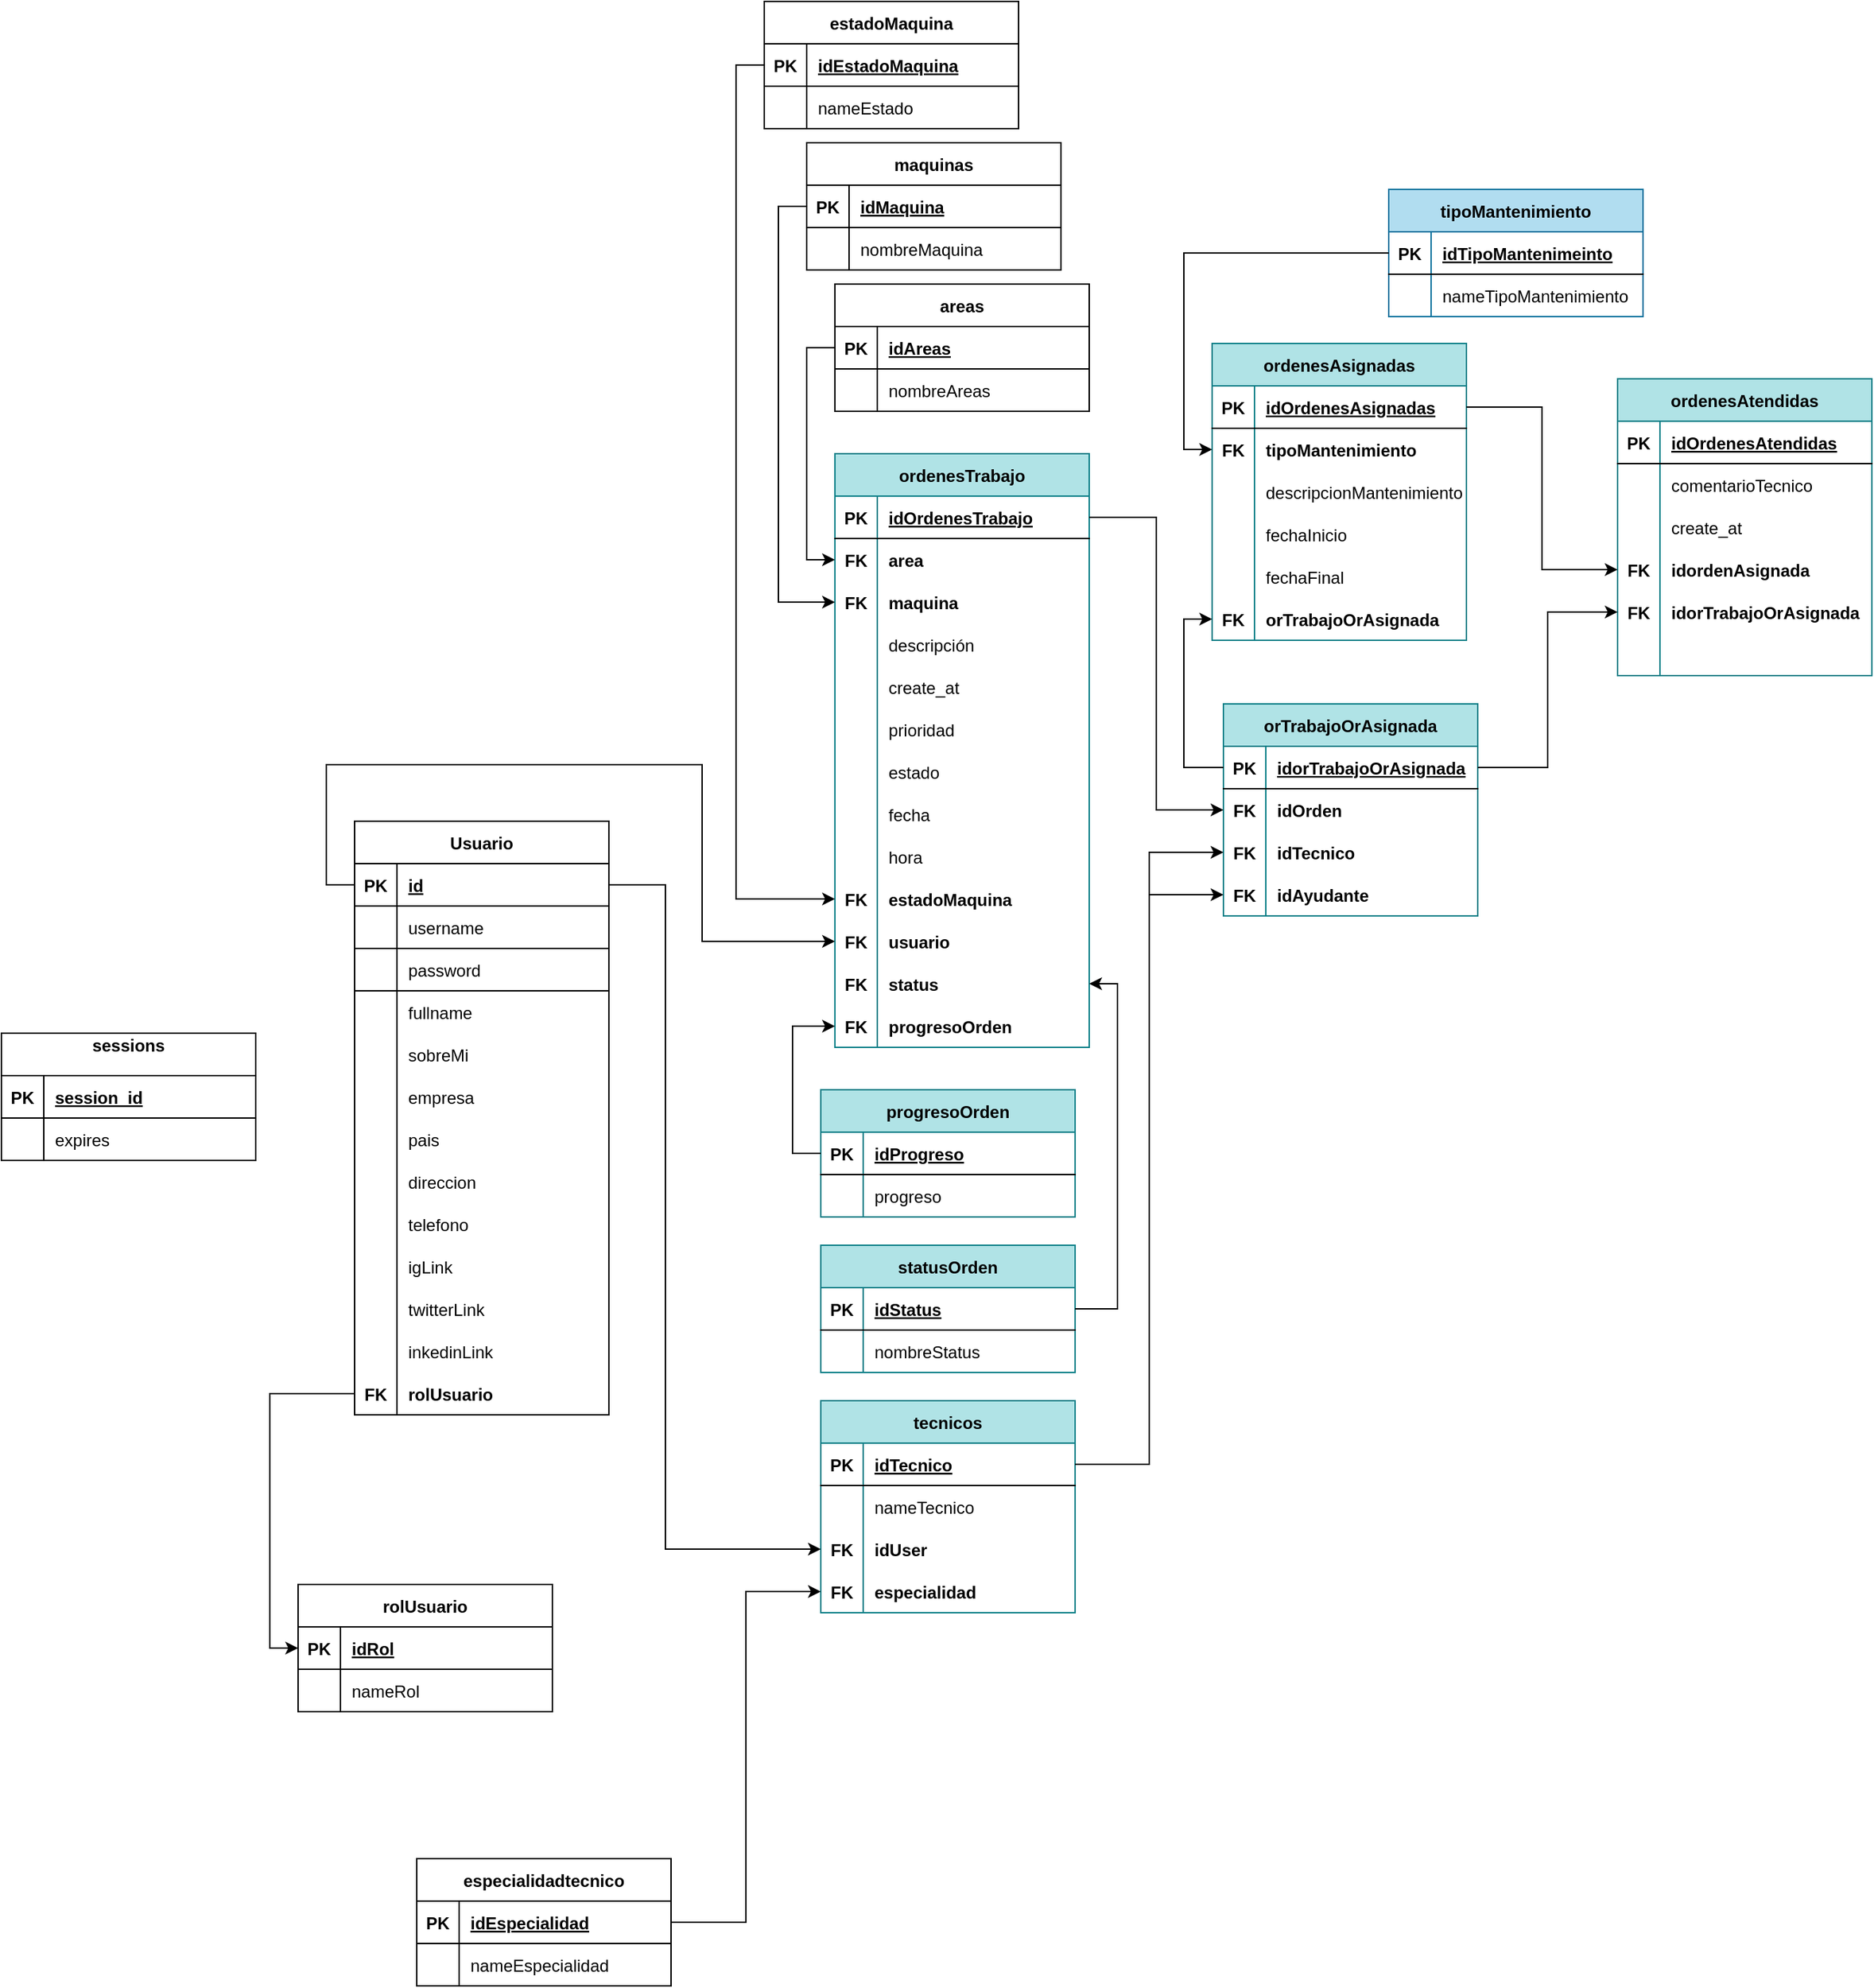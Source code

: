 <mxfile version="20.8.5" type="github">
  <diagram id="2ovyQaki2z8Y8pGkc9qV" name="Página-1">
    <mxGraphModel dx="1435" dy="1322" grid="0" gridSize="10" guides="1" tooltips="1" connect="1" arrows="1" fold="1" page="0" pageScale="1" pageWidth="1654" pageHeight="1169" background="none" math="0" shadow="0">
      <root>
        <mxCell id="0" />
        <mxCell id="1" parent="0" />
        <mxCell id="nrpQTjIhs8JXxrqzxdC3-1" value="Usuario" style="shape=table;startSize=30;container=1;collapsible=1;childLayout=tableLayout;fixedRows=1;rowLines=0;fontStyle=1;align=center;resizeLast=1;" parent="1" vertex="1">
          <mxGeometry x="100" y="70" width="180" height="420" as="geometry">
            <mxRectangle x="100" y="70" width="90" height="30" as="alternateBounds" />
          </mxGeometry>
        </mxCell>
        <mxCell id="nrpQTjIhs8JXxrqzxdC3-2" value="" style="shape=tableRow;horizontal=0;startSize=0;swimlaneHead=0;swimlaneBody=0;fillColor=none;collapsible=0;dropTarget=0;points=[[0,0.5],[1,0.5]];portConstraint=eastwest;top=0;left=0;right=0;bottom=1;" parent="nrpQTjIhs8JXxrqzxdC3-1" vertex="1">
          <mxGeometry y="30" width="180" height="30" as="geometry" />
        </mxCell>
        <mxCell id="nrpQTjIhs8JXxrqzxdC3-3" value="PK" style="shape=partialRectangle;connectable=0;fillColor=none;top=0;left=0;bottom=0;right=0;fontStyle=1;overflow=hidden;" parent="nrpQTjIhs8JXxrqzxdC3-2" vertex="1">
          <mxGeometry width="30" height="30" as="geometry">
            <mxRectangle width="30" height="30" as="alternateBounds" />
          </mxGeometry>
        </mxCell>
        <mxCell id="nrpQTjIhs8JXxrqzxdC3-4" value="id" style="shape=partialRectangle;connectable=0;fillColor=none;top=0;left=0;bottom=0;right=0;align=left;spacingLeft=6;fontStyle=5;overflow=hidden;" parent="nrpQTjIhs8JXxrqzxdC3-2" vertex="1">
          <mxGeometry x="30" width="150" height="30" as="geometry">
            <mxRectangle width="150" height="30" as="alternateBounds" />
          </mxGeometry>
        </mxCell>
        <mxCell id="aKq35P6-dLUYcLOpW5A7-22" value="" style="shape=tableRow;horizontal=0;startSize=0;swimlaneHead=0;swimlaneBody=0;fillColor=none;collapsible=0;dropTarget=0;points=[[0,0.5],[1,0.5]];portConstraint=eastwest;top=0;left=0;right=0;bottom=1;" parent="nrpQTjIhs8JXxrqzxdC3-1" vertex="1">
          <mxGeometry y="60" width="180" height="30" as="geometry" />
        </mxCell>
        <mxCell id="aKq35P6-dLUYcLOpW5A7-23" value="" style="shape=partialRectangle;connectable=0;fillColor=none;top=0;left=0;bottom=0;right=0;fontStyle=1;overflow=hidden;" parent="aKq35P6-dLUYcLOpW5A7-22" vertex="1">
          <mxGeometry width="30" height="30" as="geometry">
            <mxRectangle width="30" height="30" as="alternateBounds" />
          </mxGeometry>
        </mxCell>
        <mxCell id="aKq35P6-dLUYcLOpW5A7-24" value="username" style="shape=partialRectangle;connectable=0;fillColor=none;top=0;left=0;bottom=0;right=0;align=left;spacingLeft=6;fontStyle=0;overflow=hidden;" parent="aKq35P6-dLUYcLOpW5A7-22" vertex="1">
          <mxGeometry x="30" width="150" height="30" as="geometry">
            <mxRectangle width="150" height="30" as="alternateBounds" />
          </mxGeometry>
        </mxCell>
        <mxCell id="aKq35P6-dLUYcLOpW5A7-28" value="" style="shape=tableRow;horizontal=0;startSize=0;swimlaneHead=0;swimlaneBody=0;fillColor=none;collapsible=0;dropTarget=0;points=[[0,0.5],[1,0.5]];portConstraint=eastwest;top=0;left=0;right=0;bottom=1;" parent="nrpQTjIhs8JXxrqzxdC3-1" vertex="1">
          <mxGeometry y="90" width="180" height="30" as="geometry" />
        </mxCell>
        <mxCell id="aKq35P6-dLUYcLOpW5A7-29" value="" style="shape=partialRectangle;connectable=0;fillColor=none;top=0;left=0;bottom=0;right=0;fontStyle=1;overflow=hidden;" parent="aKq35P6-dLUYcLOpW5A7-28" vertex="1">
          <mxGeometry width="30" height="30" as="geometry">
            <mxRectangle width="30" height="30" as="alternateBounds" />
          </mxGeometry>
        </mxCell>
        <mxCell id="aKq35P6-dLUYcLOpW5A7-30" value="password" style="shape=partialRectangle;connectable=0;fillColor=none;top=0;left=0;bottom=0;right=0;align=left;spacingLeft=6;fontStyle=0;overflow=hidden;" parent="aKq35P6-dLUYcLOpW5A7-28" vertex="1">
          <mxGeometry x="30" width="150" height="30" as="geometry">
            <mxRectangle width="150" height="30" as="alternateBounds" />
          </mxGeometry>
        </mxCell>
        <mxCell id="aKq35P6-dLUYcLOpW5A7-34" value="" style="shape=tableRow;horizontal=0;startSize=0;swimlaneHead=0;swimlaneBody=0;fillColor=none;collapsible=0;dropTarget=0;points=[[0,0.5],[1,0.5]];portConstraint=eastwest;top=0;left=0;right=0;bottom=0;" parent="nrpQTjIhs8JXxrqzxdC3-1" vertex="1">
          <mxGeometry y="120" width="180" height="30" as="geometry" />
        </mxCell>
        <mxCell id="aKq35P6-dLUYcLOpW5A7-35" value="" style="shape=partialRectangle;connectable=0;fillColor=none;top=0;left=0;bottom=0;right=0;fontStyle=0;overflow=hidden;" parent="aKq35P6-dLUYcLOpW5A7-34" vertex="1">
          <mxGeometry width="30" height="30" as="geometry">
            <mxRectangle width="30" height="30" as="alternateBounds" />
          </mxGeometry>
        </mxCell>
        <mxCell id="aKq35P6-dLUYcLOpW5A7-36" value="fullname" style="shape=partialRectangle;connectable=0;fillColor=none;top=0;left=0;bottom=0;right=0;align=left;spacingLeft=6;fontStyle=0;overflow=hidden;" parent="aKq35P6-dLUYcLOpW5A7-34" vertex="1">
          <mxGeometry x="30" width="150" height="30" as="geometry">
            <mxRectangle width="150" height="30" as="alternateBounds" />
          </mxGeometry>
        </mxCell>
        <mxCell id="aKq35P6-dLUYcLOpW5A7-41" value="" style="shape=tableRow;horizontal=0;startSize=0;swimlaneHead=0;swimlaneBody=0;fillColor=none;collapsible=0;dropTarget=0;points=[[0,0.5],[1,0.5]];portConstraint=eastwest;top=0;left=0;right=0;bottom=0;" parent="nrpQTjIhs8JXxrqzxdC3-1" vertex="1">
          <mxGeometry y="150" width="180" height="30" as="geometry" />
        </mxCell>
        <mxCell id="aKq35P6-dLUYcLOpW5A7-42" value="" style="shape=partialRectangle;connectable=0;fillColor=none;top=0;left=0;bottom=0;right=0;editable=1;overflow=hidden;" parent="aKq35P6-dLUYcLOpW5A7-41" vertex="1">
          <mxGeometry width="30" height="30" as="geometry">
            <mxRectangle width="30" height="30" as="alternateBounds" />
          </mxGeometry>
        </mxCell>
        <mxCell id="aKq35P6-dLUYcLOpW5A7-43" value="sobreMi" style="shape=partialRectangle;connectable=0;fillColor=none;top=0;left=0;bottom=0;right=0;align=left;spacingLeft=6;overflow=hidden;" parent="aKq35P6-dLUYcLOpW5A7-41" vertex="1">
          <mxGeometry x="30" width="150" height="30" as="geometry">
            <mxRectangle width="150" height="30" as="alternateBounds" />
          </mxGeometry>
        </mxCell>
        <mxCell id="aKq35P6-dLUYcLOpW5A7-44" value="" style="shape=tableRow;horizontal=0;startSize=0;swimlaneHead=0;swimlaneBody=0;fillColor=none;collapsible=0;dropTarget=0;points=[[0,0.5],[1,0.5]];portConstraint=eastwest;top=0;left=0;right=0;bottom=0;" parent="nrpQTjIhs8JXxrqzxdC3-1" vertex="1">
          <mxGeometry y="180" width="180" height="30" as="geometry" />
        </mxCell>
        <mxCell id="aKq35P6-dLUYcLOpW5A7-45" value="" style="shape=partialRectangle;connectable=0;fillColor=none;top=0;left=0;bottom=0;right=0;editable=1;overflow=hidden;" parent="aKq35P6-dLUYcLOpW5A7-44" vertex="1">
          <mxGeometry width="30" height="30" as="geometry">
            <mxRectangle width="30" height="30" as="alternateBounds" />
          </mxGeometry>
        </mxCell>
        <mxCell id="aKq35P6-dLUYcLOpW5A7-46" value="empresa" style="shape=partialRectangle;connectable=0;fillColor=none;top=0;left=0;bottom=0;right=0;align=left;spacingLeft=6;overflow=hidden;" parent="aKq35P6-dLUYcLOpW5A7-44" vertex="1">
          <mxGeometry x="30" width="150" height="30" as="geometry">
            <mxRectangle width="150" height="30" as="alternateBounds" />
          </mxGeometry>
        </mxCell>
        <mxCell id="aKq35P6-dLUYcLOpW5A7-38" value="" style="shape=tableRow;horizontal=0;startSize=0;swimlaneHead=0;swimlaneBody=0;fillColor=none;collapsible=0;dropTarget=0;points=[[0,0.5],[1,0.5]];portConstraint=eastwest;top=0;left=0;right=0;bottom=0;" parent="nrpQTjIhs8JXxrqzxdC3-1" vertex="1">
          <mxGeometry y="210" width="180" height="30" as="geometry" />
        </mxCell>
        <mxCell id="aKq35P6-dLUYcLOpW5A7-39" value="" style="shape=partialRectangle;connectable=0;fillColor=none;top=0;left=0;bottom=0;right=0;editable=1;overflow=hidden;" parent="aKq35P6-dLUYcLOpW5A7-38" vertex="1">
          <mxGeometry width="30" height="30" as="geometry">
            <mxRectangle width="30" height="30" as="alternateBounds" />
          </mxGeometry>
        </mxCell>
        <mxCell id="aKq35P6-dLUYcLOpW5A7-40" value="pais" style="shape=partialRectangle;connectable=0;fillColor=none;top=0;left=0;bottom=0;right=0;align=left;spacingLeft=6;overflow=hidden;" parent="aKq35P6-dLUYcLOpW5A7-38" vertex="1">
          <mxGeometry x="30" width="150" height="30" as="geometry">
            <mxRectangle width="150" height="30" as="alternateBounds" />
          </mxGeometry>
        </mxCell>
        <mxCell id="aKq35P6-dLUYcLOpW5A7-47" value="" style="shape=tableRow;horizontal=0;startSize=0;swimlaneHead=0;swimlaneBody=0;fillColor=none;collapsible=0;dropTarget=0;points=[[0,0.5],[1,0.5]];portConstraint=eastwest;top=0;left=0;right=0;bottom=0;" parent="nrpQTjIhs8JXxrqzxdC3-1" vertex="1">
          <mxGeometry y="240" width="180" height="30" as="geometry" />
        </mxCell>
        <mxCell id="aKq35P6-dLUYcLOpW5A7-48" value="" style="shape=partialRectangle;connectable=0;fillColor=none;top=0;left=0;bottom=0;right=0;editable=1;overflow=hidden;" parent="aKq35P6-dLUYcLOpW5A7-47" vertex="1">
          <mxGeometry width="30" height="30" as="geometry">
            <mxRectangle width="30" height="30" as="alternateBounds" />
          </mxGeometry>
        </mxCell>
        <mxCell id="aKq35P6-dLUYcLOpW5A7-49" value="direccion" style="shape=partialRectangle;connectable=0;fillColor=none;top=0;left=0;bottom=0;right=0;align=left;spacingLeft=6;overflow=hidden;" parent="aKq35P6-dLUYcLOpW5A7-47" vertex="1">
          <mxGeometry x="30" width="150" height="30" as="geometry">
            <mxRectangle width="150" height="30" as="alternateBounds" />
          </mxGeometry>
        </mxCell>
        <mxCell id="aKq35P6-dLUYcLOpW5A7-50" value="" style="shape=tableRow;horizontal=0;startSize=0;swimlaneHead=0;swimlaneBody=0;fillColor=none;collapsible=0;dropTarget=0;points=[[0,0.5],[1,0.5]];portConstraint=eastwest;top=0;left=0;right=0;bottom=0;" parent="nrpQTjIhs8JXxrqzxdC3-1" vertex="1">
          <mxGeometry y="270" width="180" height="30" as="geometry" />
        </mxCell>
        <mxCell id="aKq35P6-dLUYcLOpW5A7-51" value="" style="shape=partialRectangle;connectable=0;fillColor=none;top=0;left=0;bottom=0;right=0;editable=1;overflow=hidden;" parent="aKq35P6-dLUYcLOpW5A7-50" vertex="1">
          <mxGeometry width="30" height="30" as="geometry">
            <mxRectangle width="30" height="30" as="alternateBounds" />
          </mxGeometry>
        </mxCell>
        <mxCell id="aKq35P6-dLUYcLOpW5A7-52" value="telefono" style="shape=partialRectangle;connectable=0;fillColor=none;top=0;left=0;bottom=0;right=0;align=left;spacingLeft=6;overflow=hidden;" parent="aKq35P6-dLUYcLOpW5A7-50" vertex="1">
          <mxGeometry x="30" width="150" height="30" as="geometry">
            <mxRectangle width="150" height="30" as="alternateBounds" />
          </mxGeometry>
        </mxCell>
        <mxCell id="aKq35P6-dLUYcLOpW5A7-53" value="" style="shape=tableRow;horizontal=0;startSize=0;swimlaneHead=0;swimlaneBody=0;fillColor=none;collapsible=0;dropTarget=0;points=[[0,0.5],[1,0.5]];portConstraint=eastwest;top=0;left=0;right=0;bottom=0;" parent="nrpQTjIhs8JXxrqzxdC3-1" vertex="1">
          <mxGeometry y="300" width="180" height="30" as="geometry" />
        </mxCell>
        <mxCell id="aKq35P6-dLUYcLOpW5A7-54" value="" style="shape=partialRectangle;connectable=0;fillColor=none;top=0;left=0;bottom=0;right=0;editable=1;overflow=hidden;" parent="aKq35P6-dLUYcLOpW5A7-53" vertex="1">
          <mxGeometry width="30" height="30" as="geometry">
            <mxRectangle width="30" height="30" as="alternateBounds" />
          </mxGeometry>
        </mxCell>
        <mxCell id="aKq35P6-dLUYcLOpW5A7-55" value="igLink" style="shape=partialRectangle;connectable=0;fillColor=none;top=0;left=0;bottom=0;right=0;align=left;spacingLeft=6;overflow=hidden;" parent="aKq35P6-dLUYcLOpW5A7-53" vertex="1">
          <mxGeometry x="30" width="150" height="30" as="geometry">
            <mxRectangle width="150" height="30" as="alternateBounds" />
          </mxGeometry>
        </mxCell>
        <mxCell id="aKq35P6-dLUYcLOpW5A7-56" value="" style="shape=tableRow;horizontal=0;startSize=0;swimlaneHead=0;swimlaneBody=0;fillColor=none;collapsible=0;dropTarget=0;points=[[0,0.5],[1,0.5]];portConstraint=eastwest;top=0;left=0;right=0;bottom=0;" parent="nrpQTjIhs8JXxrqzxdC3-1" vertex="1">
          <mxGeometry y="330" width="180" height="30" as="geometry" />
        </mxCell>
        <mxCell id="aKq35P6-dLUYcLOpW5A7-57" value="" style="shape=partialRectangle;connectable=0;fillColor=none;top=0;left=0;bottom=0;right=0;editable=1;overflow=hidden;" parent="aKq35P6-dLUYcLOpW5A7-56" vertex="1">
          <mxGeometry width="30" height="30" as="geometry">
            <mxRectangle width="30" height="30" as="alternateBounds" />
          </mxGeometry>
        </mxCell>
        <mxCell id="aKq35P6-dLUYcLOpW5A7-58" value="twitterLink" style="shape=partialRectangle;connectable=0;fillColor=none;top=0;left=0;bottom=0;right=0;align=left;spacingLeft=6;overflow=hidden;" parent="aKq35P6-dLUYcLOpW5A7-56" vertex="1">
          <mxGeometry x="30" width="150" height="30" as="geometry">
            <mxRectangle width="150" height="30" as="alternateBounds" />
          </mxGeometry>
        </mxCell>
        <mxCell id="aKq35P6-dLUYcLOpW5A7-59" value="" style="shape=tableRow;horizontal=0;startSize=0;swimlaneHead=0;swimlaneBody=0;fillColor=none;collapsible=0;dropTarget=0;points=[[0,0.5],[1,0.5]];portConstraint=eastwest;top=0;left=0;right=0;bottom=0;" parent="nrpQTjIhs8JXxrqzxdC3-1" vertex="1">
          <mxGeometry y="360" width="180" height="30" as="geometry" />
        </mxCell>
        <mxCell id="aKq35P6-dLUYcLOpW5A7-60" value="" style="shape=partialRectangle;connectable=0;fillColor=none;top=0;left=0;bottom=0;right=0;editable=1;overflow=hidden;" parent="aKq35P6-dLUYcLOpW5A7-59" vertex="1">
          <mxGeometry width="30" height="30" as="geometry">
            <mxRectangle width="30" height="30" as="alternateBounds" />
          </mxGeometry>
        </mxCell>
        <mxCell id="aKq35P6-dLUYcLOpW5A7-61" value="inkedinLink" style="shape=partialRectangle;connectable=0;fillColor=none;top=0;left=0;bottom=0;right=0;align=left;spacingLeft=6;overflow=hidden;" parent="aKq35P6-dLUYcLOpW5A7-59" vertex="1">
          <mxGeometry x="30" width="150" height="30" as="geometry">
            <mxRectangle width="150" height="30" as="alternateBounds" />
          </mxGeometry>
        </mxCell>
        <mxCell id="bsxZug9_7e1RO_rKO6t5-1" value="" style="shape=tableRow;horizontal=0;startSize=0;swimlaneHead=0;swimlaneBody=0;fillColor=none;collapsible=0;dropTarget=0;points=[[0,0.5],[1,0.5]];portConstraint=eastwest;top=0;left=0;right=0;bottom=0;" parent="nrpQTjIhs8JXxrqzxdC3-1" vertex="1">
          <mxGeometry y="390" width="180" height="30" as="geometry" />
        </mxCell>
        <mxCell id="bsxZug9_7e1RO_rKO6t5-2" value="FK" style="shape=partialRectangle;connectable=0;fillColor=none;top=0;left=0;bottom=0;right=0;editable=1;overflow=hidden;fontStyle=1" parent="bsxZug9_7e1RO_rKO6t5-1" vertex="1">
          <mxGeometry width="30" height="30" as="geometry">
            <mxRectangle width="30" height="30" as="alternateBounds" />
          </mxGeometry>
        </mxCell>
        <mxCell id="bsxZug9_7e1RO_rKO6t5-3" value="rolUsuario" style="shape=partialRectangle;connectable=0;fillColor=none;top=0;left=0;bottom=0;right=0;align=left;spacingLeft=6;overflow=hidden;fontStyle=1" parent="bsxZug9_7e1RO_rKO6t5-1" vertex="1">
          <mxGeometry x="30" width="150" height="30" as="geometry">
            <mxRectangle width="150" height="30" as="alternateBounds" />
          </mxGeometry>
        </mxCell>
        <mxCell id="aKq35P6-dLUYcLOpW5A7-2" value="" style="shape=partialRectangle;connectable=0;fillColor=none;top=0;left=0;bottom=0;right=0;editable=1;overflow=hidden;" parent="1" vertex="1">
          <mxGeometry x="100" y="220" width="30" height="30" as="geometry">
            <mxRectangle width="30" height="30" as="alternateBounds" />
          </mxGeometry>
        </mxCell>
        <mxCell id="aKq35P6-dLUYcLOpW5A7-17" value="" style="shape=tableRow;horizontal=0;startSize=0;swimlaneHead=0;swimlaneBody=0;fillColor=none;collapsible=0;dropTarget=0;points=[[0,0.5],[1,0.5]];portConstraint=eastwest;top=0;left=0;right=0;bottom=0;" parent="1" vertex="1">
          <mxGeometry x="100" y="220" width="180" height="30" as="geometry" />
        </mxCell>
        <mxCell id="aKq35P6-dLUYcLOpW5A7-18" value="" style="shape=partialRectangle;connectable=0;fillColor=none;top=0;left=0;bottom=0;right=0;editable=1;overflow=hidden;" parent="aKq35P6-dLUYcLOpW5A7-17" vertex="1">
          <mxGeometry width="30" height="30" as="geometry">
            <mxRectangle width="30" height="30" as="alternateBounds" />
          </mxGeometry>
        </mxCell>
        <mxCell id="aKq35P6-dLUYcLOpW5A7-66" value="rolUsuario" style="shape=table;startSize=30;container=1;collapsible=1;childLayout=tableLayout;fixedRows=1;rowLines=0;fontStyle=1;align=center;resizeLast=1;" parent="1" vertex="1">
          <mxGeometry x="60" y="610" width="180" height="90" as="geometry">
            <mxRectangle x="100" y="70" width="90" height="30" as="alternateBounds" />
          </mxGeometry>
        </mxCell>
        <mxCell id="aKq35P6-dLUYcLOpW5A7-67" value="" style="shape=tableRow;horizontal=0;startSize=0;swimlaneHead=0;swimlaneBody=0;fillColor=none;collapsible=0;dropTarget=0;points=[[0,0.5],[1,0.5]];portConstraint=eastwest;top=0;left=0;right=0;bottom=1;" parent="aKq35P6-dLUYcLOpW5A7-66" vertex="1">
          <mxGeometry y="30" width="180" height="30" as="geometry" />
        </mxCell>
        <mxCell id="aKq35P6-dLUYcLOpW5A7-68" value="PK" style="shape=partialRectangle;connectable=0;fillColor=none;top=0;left=0;bottom=0;right=0;fontStyle=1;overflow=hidden;" parent="aKq35P6-dLUYcLOpW5A7-67" vertex="1">
          <mxGeometry width="30" height="30" as="geometry">
            <mxRectangle width="30" height="30" as="alternateBounds" />
          </mxGeometry>
        </mxCell>
        <mxCell id="aKq35P6-dLUYcLOpW5A7-69" value="idRol" style="shape=partialRectangle;connectable=0;fillColor=none;top=0;left=0;bottom=0;right=0;align=left;spacingLeft=6;fontStyle=5;overflow=hidden;" parent="aKq35P6-dLUYcLOpW5A7-67" vertex="1">
          <mxGeometry x="30" width="150" height="30" as="geometry">
            <mxRectangle width="150" height="30" as="alternateBounds" />
          </mxGeometry>
        </mxCell>
        <mxCell id="aKq35P6-dLUYcLOpW5A7-70" value="" style="shape=tableRow;horizontal=0;startSize=0;swimlaneHead=0;swimlaneBody=0;fillColor=none;collapsible=0;dropTarget=0;points=[[0,0.5],[1,0.5]];portConstraint=eastwest;top=0;left=0;right=0;bottom=1;" parent="aKq35P6-dLUYcLOpW5A7-66" vertex="1">
          <mxGeometry y="60" width="180" height="30" as="geometry" />
        </mxCell>
        <mxCell id="aKq35P6-dLUYcLOpW5A7-71" value="" style="shape=partialRectangle;connectable=0;fillColor=none;top=0;left=0;bottom=0;right=0;fontStyle=1;overflow=hidden;" parent="aKq35P6-dLUYcLOpW5A7-70" vertex="1">
          <mxGeometry width="30" height="30" as="geometry">
            <mxRectangle width="30" height="30" as="alternateBounds" />
          </mxGeometry>
        </mxCell>
        <mxCell id="aKq35P6-dLUYcLOpW5A7-72" value="nameRol" style="shape=partialRectangle;connectable=0;fillColor=none;top=0;left=0;bottom=0;right=0;align=left;spacingLeft=6;fontStyle=0;overflow=hidden;" parent="aKq35P6-dLUYcLOpW5A7-70" vertex="1">
          <mxGeometry x="30" width="150" height="30" as="geometry">
            <mxRectangle width="150" height="30" as="alternateBounds" />
          </mxGeometry>
        </mxCell>
        <mxCell id="aKq35P6-dLUYcLOpW5A7-104" value="especialidadtecnico" style="shape=table;startSize=30;container=1;collapsible=1;childLayout=tableLayout;fixedRows=1;rowLines=0;fontStyle=1;align=center;resizeLast=1;" parent="1" vertex="1">
          <mxGeometry x="144" y="804" width="180" height="90" as="geometry">
            <mxRectangle x="100" y="70" width="90" height="30" as="alternateBounds" />
          </mxGeometry>
        </mxCell>
        <mxCell id="aKq35P6-dLUYcLOpW5A7-105" value="" style="shape=tableRow;horizontal=0;startSize=0;swimlaneHead=0;swimlaneBody=0;fillColor=none;collapsible=0;dropTarget=0;points=[[0,0.5],[1,0.5]];portConstraint=eastwest;top=0;left=0;right=0;bottom=1;" parent="aKq35P6-dLUYcLOpW5A7-104" vertex="1">
          <mxGeometry y="30" width="180" height="30" as="geometry" />
        </mxCell>
        <mxCell id="aKq35P6-dLUYcLOpW5A7-106" value="PK" style="shape=partialRectangle;connectable=0;fillColor=none;top=0;left=0;bottom=0;right=0;fontStyle=1;overflow=hidden;" parent="aKq35P6-dLUYcLOpW5A7-105" vertex="1">
          <mxGeometry width="30" height="30" as="geometry">
            <mxRectangle width="30" height="30" as="alternateBounds" />
          </mxGeometry>
        </mxCell>
        <mxCell id="aKq35P6-dLUYcLOpW5A7-107" value="idEspecialidad" style="shape=partialRectangle;connectable=0;fillColor=none;top=0;left=0;bottom=0;right=0;align=left;spacingLeft=6;fontStyle=5;overflow=hidden;" parent="aKq35P6-dLUYcLOpW5A7-105" vertex="1">
          <mxGeometry x="30" width="150" height="30" as="geometry">
            <mxRectangle width="150" height="30" as="alternateBounds" />
          </mxGeometry>
        </mxCell>
        <mxCell id="aKq35P6-dLUYcLOpW5A7-108" value="" style="shape=tableRow;horizontal=0;startSize=0;swimlaneHead=0;swimlaneBody=0;fillColor=none;collapsible=0;dropTarget=0;points=[[0,0.5],[1,0.5]];portConstraint=eastwest;top=0;left=0;right=0;bottom=1;" parent="aKq35P6-dLUYcLOpW5A7-104" vertex="1">
          <mxGeometry y="60" width="180" height="30" as="geometry" />
        </mxCell>
        <mxCell id="aKq35P6-dLUYcLOpW5A7-109" value="" style="shape=partialRectangle;connectable=0;fillColor=none;top=0;left=0;bottom=0;right=0;fontStyle=1;overflow=hidden;" parent="aKq35P6-dLUYcLOpW5A7-108" vertex="1">
          <mxGeometry width="30" height="30" as="geometry">
            <mxRectangle width="30" height="30" as="alternateBounds" />
          </mxGeometry>
        </mxCell>
        <mxCell id="aKq35P6-dLUYcLOpW5A7-110" value="nameEspecialidad" style="shape=partialRectangle;connectable=0;fillColor=none;top=0;left=0;bottom=0;right=0;align=left;spacingLeft=6;fontStyle=0;overflow=hidden;" parent="aKq35P6-dLUYcLOpW5A7-108" vertex="1">
          <mxGeometry x="30" width="150" height="30" as="geometry">
            <mxRectangle width="150" height="30" as="alternateBounds" />
          </mxGeometry>
        </mxCell>
        <mxCell id="aKq35P6-dLUYcLOpW5A7-111" value="ordenesTrabajo" style="shape=table;startSize=30;container=1;collapsible=1;childLayout=tableLayout;fixedRows=1;rowLines=0;fontStyle=1;align=center;resizeLast=1;fillColor=#b0e3e6;strokeColor=#0e8088;" parent="1" vertex="1">
          <mxGeometry x="440" y="-190" width="180" height="420" as="geometry" />
        </mxCell>
        <mxCell id="aKq35P6-dLUYcLOpW5A7-112" value="" style="shape=tableRow;horizontal=0;startSize=0;swimlaneHead=0;swimlaneBody=0;fillColor=none;collapsible=0;dropTarget=0;points=[[0,0.5],[1,0.5]];portConstraint=eastwest;top=0;left=0;right=0;bottom=1;" parent="aKq35P6-dLUYcLOpW5A7-111" vertex="1">
          <mxGeometry y="30" width="180" height="30" as="geometry" />
        </mxCell>
        <mxCell id="aKq35P6-dLUYcLOpW5A7-113" value="PK" style="shape=partialRectangle;connectable=0;fillColor=none;top=0;left=0;bottom=0;right=0;fontStyle=1;overflow=hidden;" parent="aKq35P6-dLUYcLOpW5A7-112" vertex="1">
          <mxGeometry width="30" height="30" as="geometry">
            <mxRectangle width="30" height="30" as="alternateBounds" />
          </mxGeometry>
        </mxCell>
        <mxCell id="aKq35P6-dLUYcLOpW5A7-114" value="idOrdenesTrabajo" style="shape=partialRectangle;connectable=0;fillColor=none;top=0;left=0;bottom=0;right=0;align=left;spacingLeft=6;fontStyle=5;overflow=hidden;" parent="aKq35P6-dLUYcLOpW5A7-112" vertex="1">
          <mxGeometry x="30" width="150" height="30" as="geometry">
            <mxRectangle width="150" height="30" as="alternateBounds" />
          </mxGeometry>
        </mxCell>
        <mxCell id="aKq35P6-dLUYcLOpW5A7-115" value="" style="shape=tableRow;horizontal=0;startSize=0;swimlaneHead=0;swimlaneBody=0;fillColor=none;collapsible=0;dropTarget=0;points=[[0,0.5],[1,0.5]];portConstraint=eastwest;top=0;left=0;right=0;bottom=0;" parent="aKq35P6-dLUYcLOpW5A7-111" vertex="1">
          <mxGeometry y="60" width="180" height="30" as="geometry" />
        </mxCell>
        <mxCell id="aKq35P6-dLUYcLOpW5A7-116" value="FK" style="shape=partialRectangle;connectable=0;fillColor=none;top=0;left=0;bottom=0;right=0;editable=1;overflow=hidden;fontStyle=1" parent="aKq35P6-dLUYcLOpW5A7-115" vertex="1">
          <mxGeometry width="30" height="30" as="geometry">
            <mxRectangle width="30" height="30" as="alternateBounds" />
          </mxGeometry>
        </mxCell>
        <mxCell id="aKq35P6-dLUYcLOpW5A7-117" value="area" style="shape=partialRectangle;connectable=0;fillColor=none;top=0;left=0;bottom=0;right=0;align=left;spacingLeft=6;overflow=hidden;fontStyle=1" parent="aKq35P6-dLUYcLOpW5A7-115" vertex="1">
          <mxGeometry x="30" width="150" height="30" as="geometry">
            <mxRectangle width="150" height="30" as="alternateBounds" />
          </mxGeometry>
        </mxCell>
        <mxCell id="aKq35P6-dLUYcLOpW5A7-118" value="" style="shape=tableRow;horizontal=0;startSize=0;swimlaneHead=0;swimlaneBody=0;fillColor=none;collapsible=0;dropTarget=0;points=[[0,0.5],[1,0.5]];portConstraint=eastwest;top=0;left=0;right=0;bottom=0;" parent="aKq35P6-dLUYcLOpW5A7-111" vertex="1">
          <mxGeometry y="90" width="180" height="30" as="geometry" />
        </mxCell>
        <mxCell id="aKq35P6-dLUYcLOpW5A7-119" value="FK" style="shape=partialRectangle;connectable=0;fillColor=none;top=0;left=0;bottom=0;right=0;editable=1;overflow=hidden;fontStyle=1" parent="aKq35P6-dLUYcLOpW5A7-118" vertex="1">
          <mxGeometry width="30" height="30" as="geometry">
            <mxRectangle width="30" height="30" as="alternateBounds" />
          </mxGeometry>
        </mxCell>
        <mxCell id="aKq35P6-dLUYcLOpW5A7-120" value="maquina" style="shape=partialRectangle;connectable=0;fillColor=none;top=0;left=0;bottom=0;right=0;align=left;spacingLeft=6;overflow=hidden;fontStyle=1" parent="aKq35P6-dLUYcLOpW5A7-118" vertex="1">
          <mxGeometry x="30" width="150" height="30" as="geometry">
            <mxRectangle width="150" height="30" as="alternateBounds" />
          </mxGeometry>
        </mxCell>
        <mxCell id="aKq35P6-dLUYcLOpW5A7-121" value="" style="shape=tableRow;horizontal=0;startSize=0;swimlaneHead=0;swimlaneBody=0;fillColor=none;collapsible=0;dropTarget=0;points=[[0,0.5],[1,0.5]];portConstraint=eastwest;top=0;left=0;right=0;bottom=0;" parent="aKq35P6-dLUYcLOpW5A7-111" vertex="1">
          <mxGeometry y="120" width="180" height="30" as="geometry" />
        </mxCell>
        <mxCell id="aKq35P6-dLUYcLOpW5A7-122" value="" style="shape=partialRectangle;connectable=0;fillColor=none;top=0;left=0;bottom=0;right=0;editable=1;overflow=hidden;" parent="aKq35P6-dLUYcLOpW5A7-121" vertex="1">
          <mxGeometry width="30" height="30" as="geometry">
            <mxRectangle width="30" height="30" as="alternateBounds" />
          </mxGeometry>
        </mxCell>
        <mxCell id="aKq35P6-dLUYcLOpW5A7-123" value="descripción" style="shape=partialRectangle;connectable=0;fillColor=none;top=0;left=0;bottom=0;right=0;align=left;spacingLeft=6;overflow=hidden;" parent="aKq35P6-dLUYcLOpW5A7-121" vertex="1">
          <mxGeometry x="30" width="150" height="30" as="geometry">
            <mxRectangle width="150" height="30" as="alternateBounds" />
          </mxGeometry>
        </mxCell>
        <mxCell id="aKq35P6-dLUYcLOpW5A7-128" value="" style="shape=tableRow;horizontal=0;startSize=0;swimlaneHead=0;swimlaneBody=0;fillColor=none;collapsible=0;dropTarget=0;points=[[0,0.5],[1,0.5]];portConstraint=eastwest;top=0;left=0;right=0;bottom=0;" parent="aKq35P6-dLUYcLOpW5A7-111" vertex="1">
          <mxGeometry y="150" width="180" height="30" as="geometry" />
        </mxCell>
        <mxCell id="aKq35P6-dLUYcLOpW5A7-129" value="" style="shape=partialRectangle;connectable=0;fillColor=none;top=0;left=0;bottom=0;right=0;editable=1;overflow=hidden;" parent="aKq35P6-dLUYcLOpW5A7-128" vertex="1">
          <mxGeometry width="30" height="30" as="geometry">
            <mxRectangle width="30" height="30" as="alternateBounds" />
          </mxGeometry>
        </mxCell>
        <mxCell id="aKq35P6-dLUYcLOpW5A7-130" value="create_at" style="shape=partialRectangle;connectable=0;fillColor=none;top=0;left=0;bottom=0;right=0;align=left;spacingLeft=6;overflow=hidden;" parent="aKq35P6-dLUYcLOpW5A7-128" vertex="1">
          <mxGeometry x="30" width="150" height="30" as="geometry">
            <mxRectangle width="150" height="30" as="alternateBounds" />
          </mxGeometry>
        </mxCell>
        <mxCell id="aKq35P6-dLUYcLOpW5A7-134" value="" style="shape=tableRow;horizontal=0;startSize=0;swimlaneHead=0;swimlaneBody=0;fillColor=none;collapsible=0;dropTarget=0;points=[[0,0.5],[1,0.5]];portConstraint=eastwest;top=0;left=0;right=0;bottom=0;" parent="aKq35P6-dLUYcLOpW5A7-111" vertex="1">
          <mxGeometry y="180" width="180" height="30" as="geometry" />
        </mxCell>
        <mxCell id="aKq35P6-dLUYcLOpW5A7-135" value="" style="shape=partialRectangle;connectable=0;fillColor=none;top=0;left=0;bottom=0;right=0;editable=1;overflow=hidden;" parent="aKq35P6-dLUYcLOpW5A7-134" vertex="1">
          <mxGeometry width="30" height="30" as="geometry">
            <mxRectangle width="30" height="30" as="alternateBounds" />
          </mxGeometry>
        </mxCell>
        <mxCell id="aKq35P6-dLUYcLOpW5A7-136" value="prioridad" style="shape=partialRectangle;connectable=0;fillColor=none;top=0;left=0;bottom=0;right=0;align=left;spacingLeft=6;overflow=hidden;" parent="aKq35P6-dLUYcLOpW5A7-134" vertex="1">
          <mxGeometry x="30" width="150" height="30" as="geometry">
            <mxRectangle width="150" height="30" as="alternateBounds" />
          </mxGeometry>
        </mxCell>
        <mxCell id="aKq35P6-dLUYcLOpW5A7-140" value="" style="shape=tableRow;horizontal=0;startSize=0;swimlaneHead=0;swimlaneBody=0;fillColor=none;collapsible=0;dropTarget=0;points=[[0,0.5],[1,0.5]];portConstraint=eastwest;top=0;left=0;right=0;bottom=0;" parent="aKq35P6-dLUYcLOpW5A7-111" vertex="1">
          <mxGeometry y="210" width="180" height="30" as="geometry" />
        </mxCell>
        <mxCell id="aKq35P6-dLUYcLOpW5A7-141" value="" style="shape=partialRectangle;connectable=0;fillColor=none;top=0;left=0;bottom=0;right=0;editable=1;overflow=hidden;" parent="aKq35P6-dLUYcLOpW5A7-140" vertex="1">
          <mxGeometry width="30" height="30" as="geometry">
            <mxRectangle width="30" height="30" as="alternateBounds" />
          </mxGeometry>
        </mxCell>
        <mxCell id="aKq35P6-dLUYcLOpW5A7-142" value="estado" style="shape=partialRectangle;connectable=0;fillColor=none;top=0;left=0;bottom=0;right=0;align=left;spacingLeft=6;overflow=hidden;" parent="aKq35P6-dLUYcLOpW5A7-140" vertex="1">
          <mxGeometry x="30" width="150" height="30" as="geometry">
            <mxRectangle width="150" height="30" as="alternateBounds" />
          </mxGeometry>
        </mxCell>
        <mxCell id="aKq35P6-dLUYcLOpW5A7-143" value="" style="shape=tableRow;horizontal=0;startSize=0;swimlaneHead=0;swimlaneBody=0;fillColor=none;collapsible=0;dropTarget=0;points=[[0,0.5],[1,0.5]];portConstraint=eastwest;top=0;left=0;right=0;bottom=0;" parent="aKq35P6-dLUYcLOpW5A7-111" vertex="1">
          <mxGeometry y="240" width="180" height="30" as="geometry" />
        </mxCell>
        <mxCell id="aKq35P6-dLUYcLOpW5A7-144" value="" style="shape=partialRectangle;connectable=0;fillColor=none;top=0;left=0;bottom=0;right=0;editable=1;overflow=hidden;" parent="aKq35P6-dLUYcLOpW5A7-143" vertex="1">
          <mxGeometry width="30" height="30" as="geometry">
            <mxRectangle width="30" height="30" as="alternateBounds" />
          </mxGeometry>
        </mxCell>
        <mxCell id="aKq35P6-dLUYcLOpW5A7-145" value="fecha" style="shape=partialRectangle;connectable=0;fillColor=none;top=0;left=0;bottom=0;right=0;align=left;spacingLeft=6;overflow=hidden;" parent="aKq35P6-dLUYcLOpW5A7-143" vertex="1">
          <mxGeometry x="30" width="150" height="30" as="geometry">
            <mxRectangle width="150" height="30" as="alternateBounds" />
          </mxGeometry>
        </mxCell>
        <mxCell id="aKq35P6-dLUYcLOpW5A7-146" value="" style="shape=tableRow;horizontal=0;startSize=0;swimlaneHead=0;swimlaneBody=0;fillColor=none;collapsible=0;dropTarget=0;points=[[0,0.5],[1,0.5]];portConstraint=eastwest;top=0;left=0;right=0;bottom=0;" parent="aKq35P6-dLUYcLOpW5A7-111" vertex="1">
          <mxGeometry y="270" width="180" height="30" as="geometry" />
        </mxCell>
        <mxCell id="aKq35P6-dLUYcLOpW5A7-147" value="" style="shape=partialRectangle;connectable=0;fillColor=none;top=0;left=0;bottom=0;right=0;editable=1;overflow=hidden;" parent="aKq35P6-dLUYcLOpW5A7-146" vertex="1">
          <mxGeometry width="30" height="30" as="geometry">
            <mxRectangle width="30" height="30" as="alternateBounds" />
          </mxGeometry>
        </mxCell>
        <mxCell id="aKq35P6-dLUYcLOpW5A7-148" value="hora" style="shape=partialRectangle;connectable=0;fillColor=none;top=0;left=0;bottom=0;right=0;align=left;spacingLeft=6;overflow=hidden;" parent="aKq35P6-dLUYcLOpW5A7-146" vertex="1">
          <mxGeometry x="30" width="150" height="30" as="geometry">
            <mxRectangle width="150" height="30" as="alternateBounds" />
          </mxGeometry>
        </mxCell>
        <mxCell id="aKq35P6-dLUYcLOpW5A7-149" value="" style="shape=tableRow;horizontal=0;startSize=0;swimlaneHead=0;swimlaneBody=0;fillColor=none;collapsible=0;dropTarget=0;points=[[0,0.5],[1,0.5]];portConstraint=eastwest;top=0;left=0;right=0;bottom=0;" parent="aKq35P6-dLUYcLOpW5A7-111" vertex="1">
          <mxGeometry y="300" width="180" height="30" as="geometry" />
        </mxCell>
        <mxCell id="aKq35P6-dLUYcLOpW5A7-150" value="FK" style="shape=partialRectangle;connectable=0;fillColor=none;top=0;left=0;bottom=0;right=0;editable=1;overflow=hidden;fontStyle=1" parent="aKq35P6-dLUYcLOpW5A7-149" vertex="1">
          <mxGeometry width="30" height="30" as="geometry">
            <mxRectangle width="30" height="30" as="alternateBounds" />
          </mxGeometry>
        </mxCell>
        <mxCell id="aKq35P6-dLUYcLOpW5A7-151" value="estadoMaquina" style="shape=partialRectangle;connectable=0;fillColor=none;top=0;left=0;bottom=0;right=0;align=left;spacingLeft=6;overflow=hidden;fontStyle=1" parent="aKq35P6-dLUYcLOpW5A7-149" vertex="1">
          <mxGeometry x="30" width="150" height="30" as="geometry">
            <mxRectangle width="150" height="30" as="alternateBounds" />
          </mxGeometry>
        </mxCell>
        <mxCell id="bsxZug9_7e1RO_rKO6t5-82" value="" style="shape=tableRow;horizontal=0;startSize=0;swimlaneHead=0;swimlaneBody=0;fillColor=none;collapsible=0;dropTarget=0;points=[[0,0.5],[1,0.5]];portConstraint=eastwest;top=0;left=0;right=0;bottom=0;" parent="aKq35P6-dLUYcLOpW5A7-111" vertex="1">
          <mxGeometry y="330" width="180" height="30" as="geometry" />
        </mxCell>
        <mxCell id="bsxZug9_7e1RO_rKO6t5-83" value="FK" style="shape=partialRectangle;connectable=0;fillColor=none;top=0;left=0;bottom=0;right=0;editable=1;overflow=hidden;fontStyle=1" parent="bsxZug9_7e1RO_rKO6t5-82" vertex="1">
          <mxGeometry width="30" height="30" as="geometry">
            <mxRectangle width="30" height="30" as="alternateBounds" />
          </mxGeometry>
        </mxCell>
        <mxCell id="bsxZug9_7e1RO_rKO6t5-84" value="usuario" style="shape=partialRectangle;connectable=0;fillColor=none;top=0;left=0;bottom=0;right=0;align=left;spacingLeft=6;overflow=hidden;fontStyle=1" parent="bsxZug9_7e1RO_rKO6t5-82" vertex="1">
          <mxGeometry x="30" width="150" height="30" as="geometry">
            <mxRectangle width="150" height="30" as="alternateBounds" />
          </mxGeometry>
        </mxCell>
        <mxCell id="keNkYrOEmHjnSIr0ZhSw-1" value="" style="shape=tableRow;horizontal=0;startSize=0;swimlaneHead=0;swimlaneBody=0;fillColor=none;collapsible=0;dropTarget=0;points=[[0,0.5],[1,0.5]];portConstraint=eastwest;top=0;left=0;right=0;bottom=0;" parent="aKq35P6-dLUYcLOpW5A7-111" vertex="1">
          <mxGeometry y="360" width="180" height="30" as="geometry" />
        </mxCell>
        <mxCell id="keNkYrOEmHjnSIr0ZhSw-2" value="FK" style="shape=partialRectangle;connectable=0;fillColor=none;top=0;left=0;bottom=0;right=0;editable=1;overflow=hidden;fontStyle=1" parent="keNkYrOEmHjnSIr0ZhSw-1" vertex="1">
          <mxGeometry width="30" height="30" as="geometry">
            <mxRectangle width="30" height="30" as="alternateBounds" />
          </mxGeometry>
        </mxCell>
        <mxCell id="keNkYrOEmHjnSIr0ZhSw-3" value="status" style="shape=partialRectangle;connectable=0;fillColor=none;top=0;left=0;bottom=0;right=0;align=left;spacingLeft=6;overflow=hidden;fontStyle=1" parent="keNkYrOEmHjnSIr0ZhSw-1" vertex="1">
          <mxGeometry x="30" width="150" height="30" as="geometry">
            <mxRectangle width="150" height="30" as="alternateBounds" />
          </mxGeometry>
        </mxCell>
        <mxCell id="keNkYrOEmHjnSIr0ZhSw-4" value="" style="shape=tableRow;horizontal=0;startSize=0;swimlaneHead=0;swimlaneBody=0;fillColor=none;collapsible=0;dropTarget=0;points=[[0,0.5],[1,0.5]];portConstraint=eastwest;top=0;left=0;right=0;bottom=0;" parent="aKq35P6-dLUYcLOpW5A7-111" vertex="1">
          <mxGeometry y="390" width="180" height="30" as="geometry" />
        </mxCell>
        <mxCell id="keNkYrOEmHjnSIr0ZhSw-5" value="FK" style="shape=partialRectangle;connectable=0;fillColor=none;top=0;left=0;bottom=0;right=0;editable=1;overflow=hidden;fontStyle=1" parent="keNkYrOEmHjnSIr0ZhSw-4" vertex="1">
          <mxGeometry width="30" height="30" as="geometry">
            <mxRectangle width="30" height="30" as="alternateBounds" />
          </mxGeometry>
        </mxCell>
        <mxCell id="keNkYrOEmHjnSIr0ZhSw-6" value="progresoOrden" style="shape=partialRectangle;connectable=0;fillColor=none;top=0;left=0;bottom=0;right=0;align=left;spacingLeft=6;overflow=hidden;fontStyle=1" parent="keNkYrOEmHjnSIr0ZhSw-4" vertex="1">
          <mxGeometry x="30" width="150" height="30" as="geometry">
            <mxRectangle width="150" height="30" as="alternateBounds" />
          </mxGeometry>
        </mxCell>
        <mxCell id="aKq35P6-dLUYcLOpW5A7-153" value="estadoMaquina" style="shape=table;startSize=30;container=1;collapsible=1;childLayout=tableLayout;fixedRows=1;rowLines=0;fontStyle=1;align=center;resizeLast=1;" parent="1" vertex="1">
          <mxGeometry x="390" y="-510" width="180" height="90" as="geometry" />
        </mxCell>
        <mxCell id="aKq35P6-dLUYcLOpW5A7-154" value="" style="shape=tableRow;horizontal=0;startSize=0;swimlaneHead=0;swimlaneBody=0;fillColor=none;collapsible=0;dropTarget=0;points=[[0,0.5],[1,0.5]];portConstraint=eastwest;top=0;left=0;right=0;bottom=1;" parent="aKq35P6-dLUYcLOpW5A7-153" vertex="1">
          <mxGeometry y="30" width="180" height="30" as="geometry" />
        </mxCell>
        <mxCell id="aKq35P6-dLUYcLOpW5A7-155" value="PK" style="shape=partialRectangle;connectable=0;fillColor=none;top=0;left=0;bottom=0;right=0;fontStyle=1;overflow=hidden;" parent="aKq35P6-dLUYcLOpW5A7-154" vertex="1">
          <mxGeometry width="30" height="30" as="geometry">
            <mxRectangle width="30" height="30" as="alternateBounds" />
          </mxGeometry>
        </mxCell>
        <mxCell id="aKq35P6-dLUYcLOpW5A7-156" value="idEstadoMaquina" style="shape=partialRectangle;connectable=0;fillColor=none;top=0;left=0;bottom=0;right=0;align=left;spacingLeft=6;fontStyle=5;overflow=hidden;" parent="aKq35P6-dLUYcLOpW5A7-154" vertex="1">
          <mxGeometry x="30" width="150" height="30" as="geometry">
            <mxRectangle width="150" height="30" as="alternateBounds" />
          </mxGeometry>
        </mxCell>
        <mxCell id="aKq35P6-dLUYcLOpW5A7-157" value="" style="shape=tableRow;horizontal=0;startSize=0;swimlaneHead=0;swimlaneBody=0;fillColor=none;collapsible=0;dropTarget=0;points=[[0,0.5],[1,0.5]];portConstraint=eastwest;top=0;left=0;right=0;bottom=0;" parent="aKq35P6-dLUYcLOpW5A7-153" vertex="1">
          <mxGeometry y="60" width="180" height="30" as="geometry" />
        </mxCell>
        <mxCell id="aKq35P6-dLUYcLOpW5A7-158" value="" style="shape=partialRectangle;connectable=0;fillColor=none;top=0;left=0;bottom=0;right=0;editable=1;overflow=hidden;" parent="aKq35P6-dLUYcLOpW5A7-157" vertex="1">
          <mxGeometry width="30" height="30" as="geometry">
            <mxRectangle width="30" height="30" as="alternateBounds" />
          </mxGeometry>
        </mxCell>
        <mxCell id="aKq35P6-dLUYcLOpW5A7-159" value="nameEstado" style="shape=partialRectangle;connectable=0;fillColor=none;top=0;left=0;bottom=0;right=0;align=left;spacingLeft=6;overflow=hidden;" parent="aKq35P6-dLUYcLOpW5A7-157" vertex="1">
          <mxGeometry x="30" width="150" height="30" as="geometry">
            <mxRectangle width="150" height="30" as="alternateBounds" />
          </mxGeometry>
        </mxCell>
        <mxCell id="aKq35P6-dLUYcLOpW5A7-167" value="sessions&#xa;" style="shape=table;startSize=30;container=1;collapsible=1;childLayout=tableLayout;fixedRows=1;rowLines=0;fontStyle=1;align=center;resizeLast=1;" parent="1" vertex="1">
          <mxGeometry x="-150" y="220" width="180" height="90" as="geometry" />
        </mxCell>
        <mxCell id="aKq35P6-dLUYcLOpW5A7-168" value="" style="shape=tableRow;horizontal=0;startSize=0;swimlaneHead=0;swimlaneBody=0;fillColor=none;collapsible=0;dropTarget=0;points=[[0,0.5],[1,0.5]];portConstraint=eastwest;top=0;left=0;right=0;bottom=1;" parent="aKq35P6-dLUYcLOpW5A7-167" vertex="1">
          <mxGeometry y="30" width="180" height="30" as="geometry" />
        </mxCell>
        <mxCell id="aKq35P6-dLUYcLOpW5A7-169" value="PK" style="shape=partialRectangle;connectable=0;fillColor=none;top=0;left=0;bottom=0;right=0;fontStyle=1;overflow=hidden;" parent="aKq35P6-dLUYcLOpW5A7-168" vertex="1">
          <mxGeometry width="30" height="30" as="geometry">
            <mxRectangle width="30" height="30" as="alternateBounds" />
          </mxGeometry>
        </mxCell>
        <mxCell id="aKq35P6-dLUYcLOpW5A7-170" value="session_id" style="shape=partialRectangle;connectable=0;fillColor=none;top=0;left=0;bottom=0;right=0;align=left;spacingLeft=6;fontStyle=5;overflow=hidden;" parent="aKq35P6-dLUYcLOpW5A7-168" vertex="1">
          <mxGeometry x="30" width="150" height="30" as="geometry">
            <mxRectangle width="150" height="30" as="alternateBounds" />
          </mxGeometry>
        </mxCell>
        <mxCell id="aKq35P6-dLUYcLOpW5A7-171" value="" style="shape=tableRow;horizontal=0;startSize=0;swimlaneHead=0;swimlaneBody=0;fillColor=none;collapsible=0;dropTarget=0;points=[[0,0.5],[1,0.5]];portConstraint=eastwest;top=0;left=0;right=0;bottom=0;" parent="aKq35P6-dLUYcLOpW5A7-167" vertex="1">
          <mxGeometry y="60" width="180" height="30" as="geometry" />
        </mxCell>
        <mxCell id="aKq35P6-dLUYcLOpW5A7-172" value="" style="shape=partialRectangle;connectable=0;fillColor=none;top=0;left=0;bottom=0;right=0;editable=1;overflow=hidden;" parent="aKq35P6-dLUYcLOpW5A7-171" vertex="1">
          <mxGeometry width="30" height="30" as="geometry">
            <mxRectangle width="30" height="30" as="alternateBounds" />
          </mxGeometry>
        </mxCell>
        <mxCell id="aKq35P6-dLUYcLOpW5A7-173" value="expires" style="shape=partialRectangle;connectable=0;fillColor=none;top=0;left=0;bottom=0;right=0;align=left;spacingLeft=6;overflow=hidden;" parent="aKq35P6-dLUYcLOpW5A7-171" vertex="1">
          <mxGeometry x="30" width="150" height="30" as="geometry">
            <mxRectangle width="150" height="30" as="alternateBounds" />
          </mxGeometry>
        </mxCell>
        <mxCell id="aKq35P6-dLUYcLOpW5A7-184" value="areas" style="shape=table;startSize=30;container=1;collapsible=1;childLayout=tableLayout;fixedRows=1;rowLines=0;fontStyle=1;align=center;resizeLast=1;" parent="1" vertex="1">
          <mxGeometry x="440" y="-310" width="180" height="90" as="geometry" />
        </mxCell>
        <mxCell id="aKq35P6-dLUYcLOpW5A7-185" value="" style="shape=tableRow;horizontal=0;startSize=0;swimlaneHead=0;swimlaneBody=0;fillColor=none;collapsible=0;dropTarget=0;points=[[0,0.5],[1,0.5]];portConstraint=eastwest;top=0;left=0;right=0;bottom=1;" parent="aKq35P6-dLUYcLOpW5A7-184" vertex="1">
          <mxGeometry y="30" width="180" height="30" as="geometry" />
        </mxCell>
        <mxCell id="aKq35P6-dLUYcLOpW5A7-186" value="PK" style="shape=partialRectangle;connectable=0;fillColor=none;top=0;left=0;bottom=0;right=0;fontStyle=1;overflow=hidden;" parent="aKq35P6-dLUYcLOpW5A7-185" vertex="1">
          <mxGeometry width="30" height="30" as="geometry">
            <mxRectangle width="30" height="30" as="alternateBounds" />
          </mxGeometry>
        </mxCell>
        <mxCell id="aKq35P6-dLUYcLOpW5A7-187" value="idAreas" style="shape=partialRectangle;connectable=0;fillColor=none;top=0;left=0;bottom=0;right=0;align=left;spacingLeft=6;fontStyle=5;overflow=hidden;" parent="aKq35P6-dLUYcLOpW5A7-185" vertex="1">
          <mxGeometry x="30" width="150" height="30" as="geometry">
            <mxRectangle width="150" height="30" as="alternateBounds" />
          </mxGeometry>
        </mxCell>
        <mxCell id="aKq35P6-dLUYcLOpW5A7-188" value="" style="shape=tableRow;horizontal=0;startSize=0;swimlaneHead=0;swimlaneBody=0;fillColor=none;collapsible=0;dropTarget=0;points=[[0,0.5],[1,0.5]];portConstraint=eastwest;top=0;left=0;right=0;bottom=0;" parent="aKq35P6-dLUYcLOpW5A7-184" vertex="1">
          <mxGeometry y="60" width="180" height="30" as="geometry" />
        </mxCell>
        <mxCell id="aKq35P6-dLUYcLOpW5A7-189" value="" style="shape=partialRectangle;connectable=0;fillColor=none;top=0;left=0;bottom=0;right=0;editable=1;overflow=hidden;" parent="aKq35P6-dLUYcLOpW5A7-188" vertex="1">
          <mxGeometry width="30" height="30" as="geometry">
            <mxRectangle width="30" height="30" as="alternateBounds" />
          </mxGeometry>
        </mxCell>
        <mxCell id="aKq35P6-dLUYcLOpW5A7-190" value="nombreAreas" style="shape=partialRectangle;connectable=0;fillColor=none;top=0;left=0;bottom=0;right=0;align=left;spacingLeft=6;overflow=hidden;" parent="aKq35P6-dLUYcLOpW5A7-188" vertex="1">
          <mxGeometry x="30" width="150" height="30" as="geometry">
            <mxRectangle width="150" height="30" as="alternateBounds" />
          </mxGeometry>
        </mxCell>
        <mxCell id="aKq35P6-dLUYcLOpW5A7-197" value="maquinas" style="shape=table;startSize=30;container=1;collapsible=1;childLayout=tableLayout;fixedRows=1;rowLines=0;fontStyle=1;align=center;resizeLast=1;" parent="1" vertex="1">
          <mxGeometry x="420" y="-410" width="180" height="90" as="geometry" />
        </mxCell>
        <mxCell id="aKq35P6-dLUYcLOpW5A7-198" value="" style="shape=tableRow;horizontal=0;startSize=0;swimlaneHead=0;swimlaneBody=0;fillColor=none;collapsible=0;dropTarget=0;points=[[0,0.5],[1,0.5]];portConstraint=eastwest;top=0;left=0;right=0;bottom=1;" parent="aKq35P6-dLUYcLOpW5A7-197" vertex="1">
          <mxGeometry y="30" width="180" height="30" as="geometry" />
        </mxCell>
        <mxCell id="aKq35P6-dLUYcLOpW5A7-199" value="PK" style="shape=partialRectangle;connectable=0;fillColor=none;top=0;left=0;bottom=0;right=0;fontStyle=1;overflow=hidden;" parent="aKq35P6-dLUYcLOpW5A7-198" vertex="1">
          <mxGeometry width="30" height="30" as="geometry">
            <mxRectangle width="30" height="30" as="alternateBounds" />
          </mxGeometry>
        </mxCell>
        <mxCell id="aKq35P6-dLUYcLOpW5A7-200" value="idMaquina" style="shape=partialRectangle;connectable=0;fillColor=none;top=0;left=0;bottom=0;right=0;align=left;spacingLeft=6;fontStyle=5;overflow=hidden;" parent="aKq35P6-dLUYcLOpW5A7-198" vertex="1">
          <mxGeometry x="30" width="150" height="30" as="geometry">
            <mxRectangle width="150" height="30" as="alternateBounds" />
          </mxGeometry>
        </mxCell>
        <mxCell id="aKq35P6-dLUYcLOpW5A7-201" value="" style="shape=tableRow;horizontal=0;startSize=0;swimlaneHead=0;swimlaneBody=0;fillColor=none;collapsible=0;dropTarget=0;points=[[0,0.5],[1,0.5]];portConstraint=eastwest;top=0;left=0;right=0;bottom=0;" parent="aKq35P6-dLUYcLOpW5A7-197" vertex="1">
          <mxGeometry y="60" width="180" height="30" as="geometry" />
        </mxCell>
        <mxCell id="aKq35P6-dLUYcLOpW5A7-202" value="" style="shape=partialRectangle;connectable=0;fillColor=none;top=0;left=0;bottom=0;right=0;editable=1;overflow=hidden;" parent="aKq35P6-dLUYcLOpW5A7-201" vertex="1">
          <mxGeometry width="30" height="30" as="geometry">
            <mxRectangle width="30" height="30" as="alternateBounds" />
          </mxGeometry>
        </mxCell>
        <mxCell id="aKq35P6-dLUYcLOpW5A7-203" value="nombreMaquina" style="shape=partialRectangle;connectable=0;fillColor=none;top=0;left=0;bottom=0;right=0;align=left;spacingLeft=6;overflow=hidden;" parent="aKq35P6-dLUYcLOpW5A7-201" vertex="1">
          <mxGeometry x="30" width="150" height="30" as="geometry">
            <mxRectangle width="150" height="30" as="alternateBounds" />
          </mxGeometry>
        </mxCell>
        <mxCell id="aKq35P6-dLUYcLOpW5A7-211" value="statusOrden" style="shape=table;startSize=30;container=1;collapsible=1;childLayout=tableLayout;fixedRows=1;rowLines=0;fontStyle=1;align=center;resizeLast=1;fillColor=#b0e3e6;strokeColor=#0e8088;" parent="1" vertex="1">
          <mxGeometry x="430" y="370" width="180" height="90" as="geometry" />
        </mxCell>
        <mxCell id="aKq35P6-dLUYcLOpW5A7-212" value="" style="shape=tableRow;horizontal=0;startSize=0;swimlaneHead=0;swimlaneBody=0;fillColor=none;collapsible=0;dropTarget=0;points=[[0,0.5],[1,0.5]];portConstraint=eastwest;top=0;left=0;right=0;bottom=1;" parent="aKq35P6-dLUYcLOpW5A7-211" vertex="1">
          <mxGeometry y="30" width="180" height="30" as="geometry" />
        </mxCell>
        <mxCell id="aKq35P6-dLUYcLOpW5A7-213" value="PK" style="shape=partialRectangle;connectable=0;fillColor=none;top=0;left=0;bottom=0;right=0;fontStyle=1;overflow=hidden;" parent="aKq35P6-dLUYcLOpW5A7-212" vertex="1">
          <mxGeometry width="30" height="30" as="geometry">
            <mxRectangle width="30" height="30" as="alternateBounds" />
          </mxGeometry>
        </mxCell>
        <mxCell id="aKq35P6-dLUYcLOpW5A7-214" value="idStatus" style="shape=partialRectangle;connectable=0;fillColor=none;top=0;left=0;bottom=0;right=0;align=left;spacingLeft=6;fontStyle=5;overflow=hidden;" parent="aKq35P6-dLUYcLOpW5A7-212" vertex="1">
          <mxGeometry x="30" width="150" height="30" as="geometry">
            <mxRectangle width="150" height="30" as="alternateBounds" />
          </mxGeometry>
        </mxCell>
        <mxCell id="aKq35P6-dLUYcLOpW5A7-215" value="" style="shape=tableRow;horizontal=0;startSize=0;swimlaneHead=0;swimlaneBody=0;fillColor=none;collapsible=0;dropTarget=0;points=[[0,0.5],[1,0.5]];portConstraint=eastwest;top=0;left=0;right=0;bottom=0;" parent="aKq35P6-dLUYcLOpW5A7-211" vertex="1">
          <mxGeometry y="60" width="180" height="30" as="geometry" />
        </mxCell>
        <mxCell id="aKq35P6-dLUYcLOpW5A7-216" value="" style="shape=partialRectangle;connectable=0;fillColor=none;top=0;left=0;bottom=0;right=0;editable=1;overflow=hidden;" parent="aKq35P6-dLUYcLOpW5A7-215" vertex="1">
          <mxGeometry width="30" height="30" as="geometry">
            <mxRectangle width="30" height="30" as="alternateBounds" />
          </mxGeometry>
        </mxCell>
        <mxCell id="aKq35P6-dLUYcLOpW5A7-217" value="nombreStatus" style="shape=partialRectangle;connectable=0;fillColor=none;top=0;left=0;bottom=0;right=0;align=left;spacingLeft=6;overflow=hidden;" parent="aKq35P6-dLUYcLOpW5A7-215" vertex="1">
          <mxGeometry x="30" width="150" height="30" as="geometry">
            <mxRectangle width="150" height="30" as="alternateBounds" />
          </mxGeometry>
        </mxCell>
        <mxCell id="aKq35P6-dLUYcLOpW5A7-226" value="tipoMantenimiento" style="shape=table;startSize=30;container=1;collapsible=1;childLayout=tableLayout;fixedRows=1;rowLines=0;fontStyle=1;align=center;resizeLast=1;fillColor=#b1ddf0;strokeColor=#10739e;" parent="1" vertex="1">
          <mxGeometry x="832" y="-377" width="180" height="90" as="geometry" />
        </mxCell>
        <mxCell id="aKq35P6-dLUYcLOpW5A7-227" value="" style="shape=tableRow;horizontal=0;startSize=0;swimlaneHead=0;swimlaneBody=0;fillColor=none;collapsible=0;dropTarget=0;points=[[0,0.5],[1,0.5]];portConstraint=eastwest;top=0;left=0;right=0;bottom=1;" parent="aKq35P6-dLUYcLOpW5A7-226" vertex="1">
          <mxGeometry y="30" width="180" height="30" as="geometry" />
        </mxCell>
        <mxCell id="aKq35P6-dLUYcLOpW5A7-228" value="PK" style="shape=partialRectangle;connectable=0;fillColor=none;top=0;left=0;bottom=0;right=0;fontStyle=1;overflow=hidden;" parent="aKq35P6-dLUYcLOpW5A7-227" vertex="1">
          <mxGeometry width="30" height="30" as="geometry">
            <mxRectangle width="30" height="30" as="alternateBounds" />
          </mxGeometry>
        </mxCell>
        <mxCell id="aKq35P6-dLUYcLOpW5A7-229" value="idTipoMantenimeinto" style="shape=partialRectangle;connectable=0;fillColor=none;top=0;left=0;bottom=0;right=0;align=left;spacingLeft=6;fontStyle=5;overflow=hidden;" parent="aKq35P6-dLUYcLOpW5A7-227" vertex="1">
          <mxGeometry x="30" width="150" height="30" as="geometry">
            <mxRectangle width="150" height="30" as="alternateBounds" />
          </mxGeometry>
        </mxCell>
        <mxCell id="aKq35P6-dLUYcLOpW5A7-230" value="" style="shape=tableRow;horizontal=0;startSize=0;swimlaneHead=0;swimlaneBody=0;fillColor=none;collapsible=0;dropTarget=0;points=[[0,0.5],[1,0.5]];portConstraint=eastwest;top=0;left=0;right=0;bottom=0;" parent="aKq35P6-dLUYcLOpW5A7-226" vertex="1">
          <mxGeometry y="60" width="180" height="30" as="geometry" />
        </mxCell>
        <mxCell id="aKq35P6-dLUYcLOpW5A7-231" value="" style="shape=partialRectangle;connectable=0;fillColor=none;top=0;left=0;bottom=0;right=0;editable=1;overflow=hidden;" parent="aKq35P6-dLUYcLOpW5A7-230" vertex="1">
          <mxGeometry width="30" height="30" as="geometry">
            <mxRectangle width="30" height="30" as="alternateBounds" />
          </mxGeometry>
        </mxCell>
        <mxCell id="aKq35P6-dLUYcLOpW5A7-232" value="nameTipoMantenimiento" style="shape=partialRectangle;connectable=0;fillColor=none;top=0;left=0;bottom=0;right=0;align=left;spacingLeft=6;overflow=hidden;" parent="aKq35P6-dLUYcLOpW5A7-230" vertex="1">
          <mxGeometry x="30" width="150" height="30" as="geometry">
            <mxRectangle width="150" height="30" as="alternateBounds" />
          </mxGeometry>
        </mxCell>
        <mxCell id="bsxZug9_7e1RO_rKO6t5-5" value="tecnicos" style="shape=table;startSize=30;container=1;collapsible=1;childLayout=tableLayout;fixedRows=1;rowLines=0;fontStyle=1;align=center;resizeLast=1;fillColor=#b0e3e6;strokeColor=#0e8088;" parent="1" vertex="1">
          <mxGeometry x="430" y="480" width="180" height="150" as="geometry" />
        </mxCell>
        <mxCell id="bsxZug9_7e1RO_rKO6t5-6" value="" style="shape=tableRow;horizontal=0;startSize=0;swimlaneHead=0;swimlaneBody=0;fillColor=none;collapsible=0;dropTarget=0;points=[[0,0.5],[1,0.5]];portConstraint=eastwest;top=0;left=0;right=0;bottom=1;" parent="bsxZug9_7e1RO_rKO6t5-5" vertex="1">
          <mxGeometry y="30" width="180" height="30" as="geometry" />
        </mxCell>
        <mxCell id="bsxZug9_7e1RO_rKO6t5-7" value="PK" style="shape=partialRectangle;connectable=0;fillColor=none;top=0;left=0;bottom=0;right=0;fontStyle=1;overflow=hidden;" parent="bsxZug9_7e1RO_rKO6t5-6" vertex="1">
          <mxGeometry width="30" height="30" as="geometry">
            <mxRectangle width="30" height="30" as="alternateBounds" />
          </mxGeometry>
        </mxCell>
        <mxCell id="bsxZug9_7e1RO_rKO6t5-8" value="idTecnico" style="shape=partialRectangle;connectable=0;fillColor=none;top=0;left=0;bottom=0;right=0;align=left;spacingLeft=6;fontStyle=5;overflow=hidden;" parent="bsxZug9_7e1RO_rKO6t5-6" vertex="1">
          <mxGeometry x="30" width="150" height="30" as="geometry">
            <mxRectangle width="150" height="30" as="alternateBounds" />
          </mxGeometry>
        </mxCell>
        <mxCell id="bsxZug9_7e1RO_rKO6t5-9" value="" style="shape=tableRow;horizontal=0;startSize=0;swimlaneHead=0;swimlaneBody=0;fillColor=none;collapsible=0;dropTarget=0;points=[[0,0.5],[1,0.5]];portConstraint=eastwest;top=0;left=0;right=0;bottom=0;" parent="bsxZug9_7e1RO_rKO6t5-5" vertex="1">
          <mxGeometry y="60" width="180" height="30" as="geometry" />
        </mxCell>
        <mxCell id="bsxZug9_7e1RO_rKO6t5-10" value="" style="shape=partialRectangle;connectable=0;fillColor=none;top=0;left=0;bottom=0;right=0;editable=1;overflow=hidden;" parent="bsxZug9_7e1RO_rKO6t5-9" vertex="1">
          <mxGeometry width="30" height="30" as="geometry">
            <mxRectangle width="30" height="30" as="alternateBounds" />
          </mxGeometry>
        </mxCell>
        <mxCell id="bsxZug9_7e1RO_rKO6t5-11" value="nameTecnico" style="shape=partialRectangle;connectable=0;fillColor=none;top=0;left=0;bottom=0;right=0;align=left;spacingLeft=6;overflow=hidden;" parent="bsxZug9_7e1RO_rKO6t5-9" vertex="1">
          <mxGeometry x="30" width="150" height="30" as="geometry">
            <mxRectangle width="150" height="30" as="alternateBounds" />
          </mxGeometry>
        </mxCell>
        <mxCell id="bsxZug9_7e1RO_rKO6t5-12" value="" style="shape=tableRow;horizontal=0;startSize=0;swimlaneHead=0;swimlaneBody=0;fillColor=none;collapsible=0;dropTarget=0;points=[[0,0.5],[1,0.5]];portConstraint=eastwest;top=0;left=0;right=0;bottom=0;" parent="bsxZug9_7e1RO_rKO6t5-5" vertex="1">
          <mxGeometry y="90" width="180" height="30" as="geometry" />
        </mxCell>
        <mxCell id="bsxZug9_7e1RO_rKO6t5-13" value="FK" style="shape=partialRectangle;connectable=0;fillColor=none;top=0;left=0;bottom=0;right=0;editable=1;overflow=hidden;fontStyle=1" parent="bsxZug9_7e1RO_rKO6t5-12" vertex="1">
          <mxGeometry width="30" height="30" as="geometry">
            <mxRectangle width="30" height="30" as="alternateBounds" />
          </mxGeometry>
        </mxCell>
        <mxCell id="bsxZug9_7e1RO_rKO6t5-14" value="idUser" style="shape=partialRectangle;connectable=0;fillColor=none;top=0;left=0;bottom=0;right=0;align=left;spacingLeft=6;overflow=hidden;fontStyle=1" parent="bsxZug9_7e1RO_rKO6t5-12" vertex="1">
          <mxGeometry x="30" width="150" height="30" as="geometry">
            <mxRectangle width="150" height="30" as="alternateBounds" />
          </mxGeometry>
        </mxCell>
        <mxCell id="bsxZug9_7e1RO_rKO6t5-15" value="" style="shape=tableRow;horizontal=0;startSize=0;swimlaneHead=0;swimlaneBody=0;fillColor=none;collapsible=0;dropTarget=0;points=[[0,0.5],[1,0.5]];portConstraint=eastwest;top=0;left=0;right=0;bottom=0;" parent="bsxZug9_7e1RO_rKO6t5-5" vertex="1">
          <mxGeometry y="120" width="180" height="30" as="geometry" />
        </mxCell>
        <mxCell id="bsxZug9_7e1RO_rKO6t5-16" value="FK" style="shape=partialRectangle;connectable=0;fillColor=none;top=0;left=0;bottom=0;right=0;editable=1;overflow=hidden;fontStyle=1" parent="bsxZug9_7e1RO_rKO6t5-15" vertex="1">
          <mxGeometry width="30" height="30" as="geometry">
            <mxRectangle width="30" height="30" as="alternateBounds" />
          </mxGeometry>
        </mxCell>
        <mxCell id="bsxZug9_7e1RO_rKO6t5-17" value="especialidad" style="shape=partialRectangle;connectable=0;fillColor=none;top=0;left=0;bottom=0;right=0;align=left;spacingLeft=6;overflow=hidden;fontStyle=1" parent="bsxZug9_7e1RO_rKO6t5-15" vertex="1">
          <mxGeometry x="30" width="150" height="30" as="geometry">
            <mxRectangle width="150" height="30" as="alternateBounds" />
          </mxGeometry>
        </mxCell>
        <mxCell id="bsxZug9_7e1RO_rKO6t5-21" style="edgeStyle=orthogonalEdgeStyle;rounded=0;orthogonalLoop=1;jettySize=auto;html=1;exitX=1;exitY=0.5;exitDx=0;exitDy=0;entryX=0;entryY=0.5;entryDx=0;entryDy=0;" parent="1" source="nrpQTjIhs8JXxrqzxdC3-2" target="bsxZug9_7e1RO_rKO6t5-12" edge="1">
          <mxGeometry relative="1" as="geometry">
            <Array as="points">
              <mxPoint x="320" y="115" />
              <mxPoint x="320" y="585" />
            </Array>
          </mxGeometry>
        </mxCell>
        <mxCell id="bsxZug9_7e1RO_rKO6t5-39" style="edgeStyle=orthogonalEdgeStyle;rounded=0;orthogonalLoop=1;jettySize=auto;html=1;entryX=0;entryY=0.5;entryDx=0;entryDy=0;" parent="1" source="aKq35P6-dLUYcLOpW5A7-105" target="bsxZug9_7e1RO_rKO6t5-15" edge="1">
          <mxGeometry relative="1" as="geometry" />
        </mxCell>
        <mxCell id="bsxZug9_7e1RO_rKO6t5-40" style="edgeStyle=orthogonalEdgeStyle;rounded=0;orthogonalLoop=1;jettySize=auto;html=1;exitX=0;exitY=0.5;exitDx=0;exitDy=0;entryX=0;entryY=0.5;entryDx=0;entryDy=0;" parent="1" source="bsxZug9_7e1RO_rKO6t5-1" target="aKq35P6-dLUYcLOpW5A7-67" edge="1">
          <mxGeometry relative="1" as="geometry" />
        </mxCell>
        <mxCell id="bsxZug9_7e1RO_rKO6t5-86" value="progresoOrden" style="shape=table;startSize=30;container=1;collapsible=1;childLayout=tableLayout;fixedRows=1;rowLines=0;fontStyle=1;align=center;resizeLast=1;fillColor=#b0e3e6;strokeColor=#0e8088;" parent="1" vertex="1">
          <mxGeometry x="430" y="260" width="180" height="90" as="geometry" />
        </mxCell>
        <mxCell id="bsxZug9_7e1RO_rKO6t5-87" value="" style="shape=tableRow;horizontal=0;startSize=0;swimlaneHead=0;swimlaneBody=0;fillColor=none;collapsible=0;dropTarget=0;points=[[0,0.5],[1,0.5]];portConstraint=eastwest;top=0;left=0;right=0;bottom=1;" parent="bsxZug9_7e1RO_rKO6t5-86" vertex="1">
          <mxGeometry y="30" width="180" height="30" as="geometry" />
        </mxCell>
        <mxCell id="bsxZug9_7e1RO_rKO6t5-88" value="PK" style="shape=partialRectangle;connectable=0;fillColor=none;top=0;left=0;bottom=0;right=0;fontStyle=1;overflow=hidden;" parent="bsxZug9_7e1RO_rKO6t5-87" vertex="1">
          <mxGeometry width="30" height="30" as="geometry">
            <mxRectangle width="30" height="30" as="alternateBounds" />
          </mxGeometry>
        </mxCell>
        <mxCell id="bsxZug9_7e1RO_rKO6t5-89" value="idProgreso" style="shape=partialRectangle;connectable=0;fillColor=none;top=0;left=0;bottom=0;right=0;align=left;spacingLeft=6;fontStyle=5;overflow=hidden;" parent="bsxZug9_7e1RO_rKO6t5-87" vertex="1">
          <mxGeometry x="30" width="150" height="30" as="geometry">
            <mxRectangle width="150" height="30" as="alternateBounds" />
          </mxGeometry>
        </mxCell>
        <mxCell id="bsxZug9_7e1RO_rKO6t5-90" value="" style="shape=tableRow;horizontal=0;startSize=0;swimlaneHead=0;swimlaneBody=0;fillColor=none;collapsible=0;dropTarget=0;points=[[0,0.5],[1,0.5]];portConstraint=eastwest;top=0;left=0;right=0;bottom=0;" parent="bsxZug9_7e1RO_rKO6t5-86" vertex="1">
          <mxGeometry y="60" width="180" height="30" as="geometry" />
        </mxCell>
        <mxCell id="bsxZug9_7e1RO_rKO6t5-91" value="" style="shape=partialRectangle;connectable=0;fillColor=none;top=0;left=0;bottom=0;right=0;editable=1;overflow=hidden;" parent="bsxZug9_7e1RO_rKO6t5-90" vertex="1">
          <mxGeometry width="30" height="30" as="geometry">
            <mxRectangle width="30" height="30" as="alternateBounds" />
          </mxGeometry>
        </mxCell>
        <mxCell id="bsxZug9_7e1RO_rKO6t5-92" value="progreso" style="shape=partialRectangle;connectable=0;fillColor=none;top=0;left=0;bottom=0;right=0;align=left;spacingLeft=6;overflow=hidden;" parent="bsxZug9_7e1RO_rKO6t5-90" vertex="1">
          <mxGeometry x="30" width="150" height="30" as="geometry">
            <mxRectangle width="150" height="30" as="alternateBounds" />
          </mxGeometry>
        </mxCell>
        <mxCell id="keNkYrOEmHjnSIr0ZhSw-7" style="edgeStyle=orthogonalEdgeStyle;rounded=0;orthogonalLoop=1;jettySize=auto;html=1;exitX=0;exitY=0.5;exitDx=0;exitDy=0;entryX=0;entryY=0.5;entryDx=0;entryDy=0;" parent="1" source="nrpQTjIhs8JXxrqzxdC3-2" target="bsxZug9_7e1RO_rKO6t5-82" edge="1">
          <mxGeometry relative="1" as="geometry">
            <mxPoint x="570" y="150" as="targetPoint" />
            <Array as="points">
              <mxPoint x="80" y="115" />
              <mxPoint x="80" y="30" />
              <mxPoint x="346" y="30" />
              <mxPoint x="346" y="155" />
            </Array>
          </mxGeometry>
        </mxCell>
        <mxCell id="keNkYrOEmHjnSIr0ZhSw-10" style="edgeStyle=orthogonalEdgeStyle;rounded=0;orthogonalLoop=1;jettySize=auto;html=1;exitX=0;exitY=0.5;exitDx=0;exitDy=0;entryX=0;entryY=0.5;entryDx=0;entryDy=0;" parent="1" source="aKq35P6-dLUYcLOpW5A7-198" target="aKq35P6-dLUYcLOpW5A7-118" edge="1">
          <mxGeometry relative="1" as="geometry" />
        </mxCell>
        <mxCell id="keNkYrOEmHjnSIr0ZhSw-12" style="edgeStyle=orthogonalEdgeStyle;rounded=0;orthogonalLoop=1;jettySize=auto;html=1;exitX=0;exitY=0.5;exitDx=0;exitDy=0;entryX=0;entryY=0.5;entryDx=0;entryDy=0;" parent="1" source="aKq35P6-dLUYcLOpW5A7-185" target="aKq35P6-dLUYcLOpW5A7-115" edge="1">
          <mxGeometry relative="1" as="geometry" />
        </mxCell>
        <mxCell id="keNkYrOEmHjnSIr0ZhSw-13" style="edgeStyle=orthogonalEdgeStyle;rounded=0;orthogonalLoop=1;jettySize=auto;html=1;exitX=0;exitY=0.5;exitDx=0;exitDy=0;" parent="1" source="aKq35P6-dLUYcLOpW5A7-154" target="aKq35P6-dLUYcLOpW5A7-149" edge="1">
          <mxGeometry relative="1" as="geometry" />
        </mxCell>
        <mxCell id="keNkYrOEmHjnSIr0ZhSw-16" style="edgeStyle=orthogonalEdgeStyle;rounded=0;orthogonalLoop=1;jettySize=auto;html=1;exitX=0;exitY=0.5;exitDx=0;exitDy=0;entryX=0;entryY=0.5;entryDx=0;entryDy=0;" parent="1" source="bsxZug9_7e1RO_rKO6t5-87" target="keNkYrOEmHjnSIr0ZhSw-4" edge="1">
          <mxGeometry relative="1" as="geometry" />
        </mxCell>
        <mxCell id="keNkYrOEmHjnSIr0ZhSw-17" style="edgeStyle=orthogonalEdgeStyle;rounded=0;orthogonalLoop=1;jettySize=auto;html=1;exitX=1;exitY=0.5;exitDx=0;exitDy=0;entryX=1;entryY=0.5;entryDx=0;entryDy=0;" parent="1" source="aKq35P6-dLUYcLOpW5A7-212" target="keNkYrOEmHjnSIr0ZhSw-1" edge="1">
          <mxGeometry relative="1" as="geometry" />
        </mxCell>
        <mxCell id="keNkYrOEmHjnSIr0ZhSw-63" value="ordenesAsignadas" style="shape=table;startSize=30;container=1;collapsible=1;childLayout=tableLayout;fixedRows=1;rowLines=0;fontStyle=1;align=center;resizeLast=1;fillColor=#b0e3e6;strokeColor=#0e8088;" parent="1" vertex="1">
          <mxGeometry x="707" y="-268" width="180" height="210" as="geometry" />
        </mxCell>
        <mxCell id="keNkYrOEmHjnSIr0ZhSw-64" value="" style="shape=tableRow;horizontal=0;startSize=0;swimlaneHead=0;swimlaneBody=0;fillColor=none;collapsible=0;dropTarget=0;points=[[0,0.5],[1,0.5]];portConstraint=eastwest;top=0;left=0;right=0;bottom=1;" parent="keNkYrOEmHjnSIr0ZhSw-63" vertex="1">
          <mxGeometry y="30" width="180" height="30" as="geometry" />
        </mxCell>
        <mxCell id="keNkYrOEmHjnSIr0ZhSw-65" value="PK" style="shape=partialRectangle;connectable=0;fillColor=none;top=0;left=0;bottom=0;right=0;fontStyle=1;overflow=hidden;" parent="keNkYrOEmHjnSIr0ZhSw-64" vertex="1">
          <mxGeometry width="30" height="30" as="geometry">
            <mxRectangle width="30" height="30" as="alternateBounds" />
          </mxGeometry>
        </mxCell>
        <mxCell id="keNkYrOEmHjnSIr0ZhSw-66" value="idOrdenesAsignadas" style="shape=partialRectangle;connectable=0;fillColor=none;top=0;left=0;bottom=0;right=0;align=left;spacingLeft=6;fontStyle=5;overflow=hidden;" parent="keNkYrOEmHjnSIr0ZhSw-64" vertex="1">
          <mxGeometry x="30" width="150" height="30" as="geometry">
            <mxRectangle width="150" height="30" as="alternateBounds" />
          </mxGeometry>
        </mxCell>
        <mxCell id="keNkYrOEmHjnSIr0ZhSw-67" value="" style="shape=tableRow;horizontal=0;startSize=0;swimlaneHead=0;swimlaneBody=0;fillColor=none;collapsible=0;dropTarget=0;points=[[0,0.5],[1,0.5]];portConstraint=eastwest;top=0;left=0;right=0;bottom=0;" parent="keNkYrOEmHjnSIr0ZhSw-63" vertex="1">
          <mxGeometry y="60" width="180" height="30" as="geometry" />
        </mxCell>
        <mxCell id="keNkYrOEmHjnSIr0ZhSw-68" value="FK" style="shape=partialRectangle;connectable=0;fillColor=none;top=0;left=0;bottom=0;right=0;editable=1;overflow=hidden;fontStyle=1" parent="keNkYrOEmHjnSIr0ZhSw-67" vertex="1">
          <mxGeometry width="30" height="30" as="geometry">
            <mxRectangle width="30" height="30" as="alternateBounds" />
          </mxGeometry>
        </mxCell>
        <mxCell id="keNkYrOEmHjnSIr0ZhSw-69" value="tipoMantenimiento" style="shape=partialRectangle;connectable=0;fillColor=none;top=0;left=0;bottom=0;right=0;align=left;spacingLeft=6;overflow=hidden;fontStyle=1" parent="keNkYrOEmHjnSIr0ZhSw-67" vertex="1">
          <mxGeometry x="30" width="150" height="30" as="geometry">
            <mxRectangle width="150" height="30" as="alternateBounds" />
          </mxGeometry>
        </mxCell>
        <mxCell id="keNkYrOEmHjnSIr0ZhSw-70" value="" style="shape=tableRow;horizontal=0;startSize=0;swimlaneHead=0;swimlaneBody=0;fillColor=none;collapsible=0;dropTarget=0;points=[[0,0.5],[1,0.5]];portConstraint=eastwest;top=0;left=0;right=0;bottom=0;" parent="keNkYrOEmHjnSIr0ZhSw-63" vertex="1">
          <mxGeometry y="90" width="180" height="30" as="geometry" />
        </mxCell>
        <mxCell id="keNkYrOEmHjnSIr0ZhSw-71" value="" style="shape=partialRectangle;connectable=0;fillColor=none;top=0;left=0;bottom=0;right=0;editable=1;overflow=hidden;" parent="keNkYrOEmHjnSIr0ZhSw-70" vertex="1">
          <mxGeometry width="30" height="30" as="geometry">
            <mxRectangle width="30" height="30" as="alternateBounds" />
          </mxGeometry>
        </mxCell>
        <mxCell id="keNkYrOEmHjnSIr0ZhSw-72" value="descripcionMantenimiento" style="shape=partialRectangle;connectable=0;fillColor=none;top=0;left=0;bottom=0;right=0;align=left;spacingLeft=6;overflow=hidden;" parent="keNkYrOEmHjnSIr0ZhSw-70" vertex="1">
          <mxGeometry x="30" width="150" height="30" as="geometry">
            <mxRectangle width="150" height="30" as="alternateBounds" />
          </mxGeometry>
        </mxCell>
        <mxCell id="keNkYrOEmHjnSIr0ZhSw-73" value="" style="shape=tableRow;horizontal=0;startSize=0;swimlaneHead=0;swimlaneBody=0;fillColor=none;collapsible=0;dropTarget=0;points=[[0,0.5],[1,0.5]];portConstraint=eastwest;top=0;left=0;right=0;bottom=0;" parent="keNkYrOEmHjnSIr0ZhSw-63" vertex="1">
          <mxGeometry y="120" width="180" height="30" as="geometry" />
        </mxCell>
        <mxCell id="keNkYrOEmHjnSIr0ZhSw-74" value="" style="shape=partialRectangle;connectable=0;fillColor=none;top=0;left=0;bottom=0;right=0;editable=1;overflow=hidden;" parent="keNkYrOEmHjnSIr0ZhSw-73" vertex="1">
          <mxGeometry width="30" height="30" as="geometry">
            <mxRectangle width="30" height="30" as="alternateBounds" />
          </mxGeometry>
        </mxCell>
        <mxCell id="keNkYrOEmHjnSIr0ZhSw-75" value="fechaInicio" style="shape=partialRectangle;connectable=0;fillColor=none;top=0;left=0;bottom=0;right=0;align=left;spacingLeft=6;overflow=hidden;" parent="keNkYrOEmHjnSIr0ZhSw-73" vertex="1">
          <mxGeometry x="30" width="150" height="30" as="geometry">
            <mxRectangle width="150" height="30" as="alternateBounds" />
          </mxGeometry>
        </mxCell>
        <mxCell id="keNkYrOEmHjnSIr0ZhSw-86" value="" style="shape=tableRow;horizontal=0;startSize=0;swimlaneHead=0;swimlaneBody=0;fillColor=none;collapsible=0;dropTarget=0;points=[[0,0.5],[1,0.5]];portConstraint=eastwest;top=0;left=0;right=0;bottom=0;" parent="keNkYrOEmHjnSIr0ZhSw-63" vertex="1">
          <mxGeometry y="150" width="180" height="30" as="geometry" />
        </mxCell>
        <mxCell id="keNkYrOEmHjnSIr0ZhSw-87" value="" style="shape=partialRectangle;connectable=0;fillColor=none;top=0;left=0;bottom=0;right=0;editable=1;overflow=hidden;" parent="keNkYrOEmHjnSIr0ZhSw-86" vertex="1">
          <mxGeometry width="30" height="30" as="geometry">
            <mxRectangle width="30" height="30" as="alternateBounds" />
          </mxGeometry>
        </mxCell>
        <mxCell id="keNkYrOEmHjnSIr0ZhSw-88" value="fechaFinal" style="shape=partialRectangle;connectable=0;fillColor=none;top=0;left=0;bottom=0;right=0;align=left;spacingLeft=6;overflow=hidden;" parent="keNkYrOEmHjnSIr0ZhSw-86" vertex="1">
          <mxGeometry x="30" width="150" height="30" as="geometry">
            <mxRectangle width="150" height="30" as="alternateBounds" />
          </mxGeometry>
        </mxCell>
        <mxCell id="W24csQeVhnkAjd4Yq9_q-17" value="" style="shape=tableRow;horizontal=0;startSize=0;swimlaneHead=0;swimlaneBody=0;fillColor=none;collapsible=0;dropTarget=0;points=[[0,0.5],[1,0.5]];portConstraint=eastwest;top=0;left=0;right=0;bottom=0;fontStyle=1" vertex="1" parent="keNkYrOEmHjnSIr0ZhSw-63">
          <mxGeometry y="180" width="180" height="30" as="geometry" />
        </mxCell>
        <mxCell id="W24csQeVhnkAjd4Yq9_q-18" value="FK" style="shape=partialRectangle;connectable=0;fillColor=none;top=0;left=0;bottom=0;right=0;editable=1;overflow=hidden;fontStyle=1" vertex="1" parent="W24csQeVhnkAjd4Yq9_q-17">
          <mxGeometry width="30" height="30" as="geometry">
            <mxRectangle width="30" height="30" as="alternateBounds" />
          </mxGeometry>
        </mxCell>
        <mxCell id="W24csQeVhnkAjd4Yq9_q-19" value="orTrabajoOrAsignada" style="shape=partialRectangle;connectable=0;fillColor=none;top=0;left=0;bottom=0;right=0;align=left;spacingLeft=6;overflow=hidden;fontStyle=1" vertex="1" parent="W24csQeVhnkAjd4Yq9_q-17">
          <mxGeometry x="30" width="150" height="30" as="geometry">
            <mxRectangle width="150" height="30" as="alternateBounds" />
          </mxGeometry>
        </mxCell>
        <mxCell id="W24csQeVhnkAjd4Yq9_q-1" value="orTrabajoOrAsignada" style="shape=table;startSize=30;container=1;collapsible=1;childLayout=tableLayout;fixedRows=1;rowLines=0;fontStyle=1;align=center;resizeLast=1;fillColor=#b0e3e6;strokeColor=#0e8088;" vertex="1" parent="1">
          <mxGeometry x="715" y="-13" width="180" height="150" as="geometry" />
        </mxCell>
        <mxCell id="W24csQeVhnkAjd4Yq9_q-2" value="" style="shape=tableRow;horizontal=0;startSize=0;swimlaneHead=0;swimlaneBody=0;fillColor=none;collapsible=0;dropTarget=0;points=[[0,0.5],[1,0.5]];portConstraint=eastwest;top=0;left=0;right=0;bottom=1;" vertex="1" parent="W24csQeVhnkAjd4Yq9_q-1">
          <mxGeometry y="30" width="180" height="30" as="geometry" />
        </mxCell>
        <mxCell id="W24csQeVhnkAjd4Yq9_q-3" value="PK" style="shape=partialRectangle;connectable=0;fillColor=none;top=0;left=0;bottom=0;right=0;fontStyle=1;overflow=hidden;" vertex="1" parent="W24csQeVhnkAjd4Yq9_q-2">
          <mxGeometry width="30" height="30" as="geometry">
            <mxRectangle width="30" height="30" as="alternateBounds" />
          </mxGeometry>
        </mxCell>
        <mxCell id="W24csQeVhnkAjd4Yq9_q-4" value="idorTrabajoOrAsignada" style="shape=partialRectangle;connectable=0;fillColor=none;top=0;left=0;bottom=0;right=0;align=left;spacingLeft=6;fontStyle=5;overflow=hidden;" vertex="1" parent="W24csQeVhnkAjd4Yq9_q-2">
          <mxGeometry x="30" width="150" height="30" as="geometry">
            <mxRectangle width="150" height="30" as="alternateBounds" />
          </mxGeometry>
        </mxCell>
        <mxCell id="W24csQeVhnkAjd4Yq9_q-5" value="" style="shape=tableRow;horizontal=0;startSize=0;swimlaneHead=0;swimlaneBody=0;fillColor=none;collapsible=0;dropTarget=0;points=[[0,0.5],[1,0.5]];portConstraint=eastwest;top=0;left=0;right=0;bottom=0;fontStyle=1" vertex="1" parent="W24csQeVhnkAjd4Yq9_q-1">
          <mxGeometry y="60" width="180" height="30" as="geometry" />
        </mxCell>
        <mxCell id="W24csQeVhnkAjd4Yq9_q-6" value="FK" style="shape=partialRectangle;connectable=0;fillColor=none;top=0;left=0;bottom=0;right=0;editable=1;overflow=hidden;fontStyle=1" vertex="1" parent="W24csQeVhnkAjd4Yq9_q-5">
          <mxGeometry width="30" height="30" as="geometry">
            <mxRectangle width="30" height="30" as="alternateBounds" />
          </mxGeometry>
        </mxCell>
        <mxCell id="W24csQeVhnkAjd4Yq9_q-7" value="idOrden" style="shape=partialRectangle;connectable=0;fillColor=none;top=0;left=0;bottom=0;right=0;align=left;spacingLeft=6;overflow=hidden;fontStyle=1" vertex="1" parent="W24csQeVhnkAjd4Yq9_q-5">
          <mxGeometry x="30" width="150" height="30" as="geometry">
            <mxRectangle width="150" height="30" as="alternateBounds" />
          </mxGeometry>
        </mxCell>
        <mxCell id="W24csQeVhnkAjd4Yq9_q-8" value="" style="shape=tableRow;horizontal=0;startSize=0;swimlaneHead=0;swimlaneBody=0;fillColor=none;collapsible=0;dropTarget=0;points=[[0,0.5],[1,0.5]];portConstraint=eastwest;top=0;left=0;right=0;bottom=0;fontStyle=1" vertex="1" parent="W24csQeVhnkAjd4Yq9_q-1">
          <mxGeometry y="90" width="180" height="30" as="geometry" />
        </mxCell>
        <mxCell id="W24csQeVhnkAjd4Yq9_q-9" value="FK" style="shape=partialRectangle;connectable=0;fillColor=none;top=0;left=0;bottom=0;right=0;editable=1;overflow=hidden;fontStyle=1" vertex="1" parent="W24csQeVhnkAjd4Yq9_q-8">
          <mxGeometry width="30" height="30" as="geometry">
            <mxRectangle width="30" height="30" as="alternateBounds" />
          </mxGeometry>
        </mxCell>
        <mxCell id="W24csQeVhnkAjd4Yq9_q-10" value="idTecnico" style="shape=partialRectangle;connectable=0;fillColor=none;top=0;left=0;bottom=0;right=0;align=left;spacingLeft=6;overflow=hidden;fontStyle=1" vertex="1" parent="W24csQeVhnkAjd4Yq9_q-8">
          <mxGeometry x="30" width="150" height="30" as="geometry">
            <mxRectangle width="150" height="30" as="alternateBounds" />
          </mxGeometry>
        </mxCell>
        <mxCell id="W24csQeVhnkAjd4Yq9_q-11" value="" style="shape=tableRow;horizontal=0;startSize=0;swimlaneHead=0;swimlaneBody=0;fillColor=none;collapsible=0;dropTarget=0;points=[[0,0.5],[1,0.5]];portConstraint=eastwest;top=0;left=0;right=0;bottom=0;fontStyle=1" vertex="1" parent="W24csQeVhnkAjd4Yq9_q-1">
          <mxGeometry y="120" width="180" height="30" as="geometry" />
        </mxCell>
        <mxCell id="W24csQeVhnkAjd4Yq9_q-12" value="FK" style="shape=partialRectangle;connectable=0;fillColor=none;top=0;left=0;bottom=0;right=0;editable=1;overflow=hidden;fontStyle=1" vertex="1" parent="W24csQeVhnkAjd4Yq9_q-11">
          <mxGeometry width="30" height="30" as="geometry">
            <mxRectangle width="30" height="30" as="alternateBounds" />
          </mxGeometry>
        </mxCell>
        <mxCell id="W24csQeVhnkAjd4Yq9_q-13" value="idAyudante" style="shape=partialRectangle;connectable=0;fillColor=none;top=0;left=0;bottom=0;right=0;align=left;spacingLeft=6;overflow=hidden;fontStyle=1" vertex="1" parent="W24csQeVhnkAjd4Yq9_q-11">
          <mxGeometry x="30" width="150" height="30" as="geometry">
            <mxRectangle width="150" height="30" as="alternateBounds" />
          </mxGeometry>
        </mxCell>
        <mxCell id="W24csQeVhnkAjd4Yq9_q-14" style="edgeStyle=orthogonalEdgeStyle;rounded=0;orthogonalLoop=1;jettySize=auto;html=1;entryX=0;entryY=0.5;entryDx=0;entryDy=0;" edge="1" parent="1" source="bsxZug9_7e1RO_rKO6t5-6" target="W24csQeVhnkAjd4Yq9_q-8">
          <mxGeometry relative="1" as="geometry" />
        </mxCell>
        <mxCell id="W24csQeVhnkAjd4Yq9_q-15" style="edgeStyle=orthogonalEdgeStyle;rounded=0;orthogonalLoop=1;jettySize=auto;html=1;" edge="1" parent="1" source="bsxZug9_7e1RO_rKO6t5-6" target="W24csQeVhnkAjd4Yq9_q-11">
          <mxGeometry relative="1" as="geometry" />
        </mxCell>
        <mxCell id="W24csQeVhnkAjd4Yq9_q-16" style="edgeStyle=orthogonalEdgeStyle;rounded=0;orthogonalLoop=1;jettySize=auto;html=1;exitX=1;exitY=0.5;exitDx=0;exitDy=0;entryX=0;entryY=0.5;entryDx=0;entryDy=0;" edge="1" parent="1" source="aKq35P6-dLUYcLOpW5A7-112" target="W24csQeVhnkAjd4Yq9_q-5">
          <mxGeometry relative="1" as="geometry" />
        </mxCell>
        <mxCell id="W24csQeVhnkAjd4Yq9_q-20" style="edgeStyle=orthogonalEdgeStyle;rounded=0;orthogonalLoop=1;jettySize=auto;html=1;exitX=0;exitY=0.5;exitDx=0;exitDy=0;entryX=0;entryY=0.5;entryDx=0;entryDy=0;" edge="1" parent="1" source="W24csQeVhnkAjd4Yq9_q-2" target="W24csQeVhnkAjd4Yq9_q-17">
          <mxGeometry relative="1" as="geometry" />
        </mxCell>
        <mxCell id="W24csQeVhnkAjd4Yq9_q-36" value="ordenesAtendidas" style="shape=table;startSize=30;container=1;collapsible=1;childLayout=tableLayout;fixedRows=1;rowLines=0;fontStyle=1;align=center;resizeLast=1;fillColor=#b0e3e6;strokeColor=#0e8088;" vertex="1" parent="1">
          <mxGeometry x="994" y="-243" width="180" height="210" as="geometry" />
        </mxCell>
        <mxCell id="W24csQeVhnkAjd4Yq9_q-37" value="" style="shape=tableRow;horizontal=0;startSize=0;swimlaneHead=0;swimlaneBody=0;fillColor=none;collapsible=0;dropTarget=0;points=[[0,0.5],[1,0.5]];portConstraint=eastwest;top=0;left=0;right=0;bottom=1;" vertex="1" parent="W24csQeVhnkAjd4Yq9_q-36">
          <mxGeometry y="30" width="180" height="30" as="geometry" />
        </mxCell>
        <mxCell id="W24csQeVhnkAjd4Yq9_q-38" value="PK" style="shape=partialRectangle;connectable=0;fillColor=none;top=0;left=0;bottom=0;right=0;fontStyle=1;overflow=hidden;" vertex="1" parent="W24csQeVhnkAjd4Yq9_q-37">
          <mxGeometry width="30" height="30" as="geometry">
            <mxRectangle width="30" height="30" as="alternateBounds" />
          </mxGeometry>
        </mxCell>
        <mxCell id="W24csQeVhnkAjd4Yq9_q-39" value="idOrdenesAtendidas" style="shape=partialRectangle;connectable=0;fillColor=none;top=0;left=0;bottom=0;right=0;align=left;spacingLeft=6;fontStyle=5;overflow=hidden;" vertex="1" parent="W24csQeVhnkAjd4Yq9_q-37">
          <mxGeometry x="30" width="150" height="30" as="geometry">
            <mxRectangle width="150" height="30" as="alternateBounds" />
          </mxGeometry>
        </mxCell>
        <mxCell id="W24csQeVhnkAjd4Yq9_q-40" value="" style="shape=tableRow;horizontal=0;startSize=0;swimlaneHead=0;swimlaneBody=0;fillColor=none;collapsible=0;dropTarget=0;points=[[0,0.5],[1,0.5]];portConstraint=eastwest;top=0;left=0;right=0;bottom=0;" vertex="1" parent="W24csQeVhnkAjd4Yq9_q-36">
          <mxGeometry y="60" width="180" height="30" as="geometry" />
        </mxCell>
        <mxCell id="W24csQeVhnkAjd4Yq9_q-41" value="" style="shape=partialRectangle;connectable=0;fillColor=none;top=0;left=0;bottom=0;right=0;editable=1;overflow=hidden;" vertex="1" parent="W24csQeVhnkAjd4Yq9_q-40">
          <mxGeometry width="30" height="30" as="geometry">
            <mxRectangle width="30" height="30" as="alternateBounds" />
          </mxGeometry>
        </mxCell>
        <mxCell id="W24csQeVhnkAjd4Yq9_q-42" value="comentarioTecnico" style="shape=partialRectangle;connectable=0;fillColor=none;top=0;left=0;bottom=0;right=0;align=left;spacingLeft=6;overflow=hidden;" vertex="1" parent="W24csQeVhnkAjd4Yq9_q-40">
          <mxGeometry x="30" width="150" height="30" as="geometry">
            <mxRectangle width="150" height="30" as="alternateBounds" />
          </mxGeometry>
        </mxCell>
        <mxCell id="W24csQeVhnkAjd4Yq9_q-43" value="" style="shape=tableRow;horizontal=0;startSize=0;swimlaneHead=0;swimlaneBody=0;fillColor=none;collapsible=0;dropTarget=0;points=[[0,0.5],[1,0.5]];portConstraint=eastwest;top=0;left=0;right=0;bottom=0;" vertex="1" parent="W24csQeVhnkAjd4Yq9_q-36">
          <mxGeometry y="90" width="180" height="30" as="geometry" />
        </mxCell>
        <mxCell id="W24csQeVhnkAjd4Yq9_q-44" value="" style="shape=partialRectangle;connectable=0;fillColor=none;top=0;left=0;bottom=0;right=0;editable=1;overflow=hidden;" vertex="1" parent="W24csQeVhnkAjd4Yq9_q-43">
          <mxGeometry width="30" height="30" as="geometry">
            <mxRectangle width="30" height="30" as="alternateBounds" />
          </mxGeometry>
        </mxCell>
        <mxCell id="W24csQeVhnkAjd4Yq9_q-45" value="create_at" style="shape=partialRectangle;connectable=0;fillColor=none;top=0;left=0;bottom=0;right=0;align=left;spacingLeft=6;overflow=hidden;" vertex="1" parent="W24csQeVhnkAjd4Yq9_q-43">
          <mxGeometry x="30" width="150" height="30" as="geometry">
            <mxRectangle width="150" height="30" as="alternateBounds" />
          </mxGeometry>
        </mxCell>
        <mxCell id="W24csQeVhnkAjd4Yq9_q-46" value="" style="shape=tableRow;horizontal=0;startSize=0;swimlaneHead=0;swimlaneBody=0;fillColor=none;collapsible=0;dropTarget=0;points=[[0,0.5],[1,0.5]];portConstraint=eastwest;top=0;left=0;right=0;bottom=0;fontStyle=1" vertex="1" parent="W24csQeVhnkAjd4Yq9_q-36">
          <mxGeometry y="120" width="180" height="30" as="geometry" />
        </mxCell>
        <mxCell id="W24csQeVhnkAjd4Yq9_q-47" value="FK" style="shape=partialRectangle;connectable=0;fillColor=none;top=0;left=0;bottom=0;right=0;editable=1;overflow=hidden;fontStyle=1" vertex="1" parent="W24csQeVhnkAjd4Yq9_q-46">
          <mxGeometry width="30" height="30" as="geometry">
            <mxRectangle width="30" height="30" as="alternateBounds" />
          </mxGeometry>
        </mxCell>
        <mxCell id="W24csQeVhnkAjd4Yq9_q-48" value="idordenAsignada" style="shape=partialRectangle;connectable=0;fillColor=none;top=0;left=0;bottom=0;right=0;align=left;spacingLeft=6;overflow=hidden;fontStyle=1" vertex="1" parent="W24csQeVhnkAjd4Yq9_q-46">
          <mxGeometry x="30" width="150" height="30" as="geometry">
            <mxRectangle width="150" height="30" as="alternateBounds" />
          </mxGeometry>
        </mxCell>
        <mxCell id="W24csQeVhnkAjd4Yq9_q-52" value="" style="shape=tableRow;horizontal=0;startSize=0;swimlaneHead=0;swimlaneBody=0;fillColor=none;collapsible=0;dropTarget=0;points=[[0,0.5],[1,0.5]];portConstraint=eastwest;top=0;left=0;right=0;bottom=0;" vertex="1" parent="W24csQeVhnkAjd4Yq9_q-36">
          <mxGeometry y="150" width="180" height="30" as="geometry" />
        </mxCell>
        <mxCell id="W24csQeVhnkAjd4Yq9_q-53" value="FK" style="shape=partialRectangle;connectable=0;fillColor=none;top=0;left=0;bottom=0;right=0;editable=1;overflow=hidden;fontStyle=1" vertex="1" parent="W24csQeVhnkAjd4Yq9_q-52">
          <mxGeometry width="30" height="30" as="geometry">
            <mxRectangle width="30" height="30" as="alternateBounds" />
          </mxGeometry>
        </mxCell>
        <mxCell id="W24csQeVhnkAjd4Yq9_q-54" value="idorTrabajoOrAsignada" style="shape=partialRectangle;connectable=0;fillColor=none;top=0;left=0;bottom=0;right=0;align=left;spacingLeft=6;overflow=hidden;fontStyle=1" vertex="1" parent="W24csQeVhnkAjd4Yq9_q-52">
          <mxGeometry x="30" width="150" height="30" as="geometry">
            <mxRectangle width="150" height="30" as="alternateBounds" />
          </mxGeometry>
        </mxCell>
        <mxCell id="W24csQeVhnkAjd4Yq9_q-98" value="" style="shape=tableRow;horizontal=0;startSize=0;swimlaneHead=0;swimlaneBody=0;fillColor=none;collapsible=0;dropTarget=0;points=[[0,0.5],[1,0.5]];portConstraint=eastwest;top=0;left=0;right=0;bottom=0;" vertex="1" parent="W24csQeVhnkAjd4Yq9_q-36">
          <mxGeometry y="180" width="180" height="30" as="geometry" />
        </mxCell>
        <mxCell id="W24csQeVhnkAjd4Yq9_q-99" value="" style="shape=partialRectangle;connectable=0;fillColor=none;top=0;left=0;bottom=0;right=0;editable=1;overflow=hidden;fontStyle=1" vertex="1" parent="W24csQeVhnkAjd4Yq9_q-98">
          <mxGeometry width="30" height="30" as="geometry">
            <mxRectangle width="30" height="30" as="alternateBounds" />
          </mxGeometry>
        </mxCell>
        <mxCell id="W24csQeVhnkAjd4Yq9_q-100" value="" style="shape=partialRectangle;connectable=0;fillColor=none;top=0;left=0;bottom=0;right=0;align=left;spacingLeft=6;overflow=hidden;fontStyle=1" vertex="1" parent="W24csQeVhnkAjd4Yq9_q-98">
          <mxGeometry x="30" width="150" height="30" as="geometry">
            <mxRectangle width="150" height="30" as="alternateBounds" />
          </mxGeometry>
        </mxCell>
        <mxCell id="W24csQeVhnkAjd4Yq9_q-51" style="edgeStyle=orthogonalEdgeStyle;rounded=0;orthogonalLoop=1;jettySize=auto;html=1;exitX=0;exitY=0.5;exitDx=0;exitDy=0;entryX=0;entryY=0.5;entryDx=0;entryDy=0;" edge="1" parent="1" source="aKq35P6-dLUYcLOpW5A7-227" target="keNkYrOEmHjnSIr0ZhSw-67">
          <mxGeometry relative="1" as="geometry" />
        </mxCell>
        <mxCell id="W24csQeVhnkAjd4Yq9_q-55" style="edgeStyle=orthogonalEdgeStyle;rounded=0;orthogonalLoop=1;jettySize=auto;html=1;exitX=1;exitY=0.5;exitDx=0;exitDy=0;" edge="1" parent="1" source="keNkYrOEmHjnSIr0ZhSw-64" target="W24csQeVhnkAjd4Yq9_q-46">
          <mxGeometry relative="1" as="geometry" />
        </mxCell>
        <mxCell id="W24csQeVhnkAjd4Yq9_q-70" style="edgeStyle=orthogonalEdgeStyle;rounded=0;orthogonalLoop=1;jettySize=auto;html=1;exitX=1;exitY=0.5;exitDx=0;exitDy=0;" edge="1" parent="1" source="W24csQeVhnkAjd4Yq9_q-2" target="W24csQeVhnkAjd4Yq9_q-52">
          <mxGeometry relative="1" as="geometry" />
        </mxCell>
      </root>
    </mxGraphModel>
  </diagram>
</mxfile>
